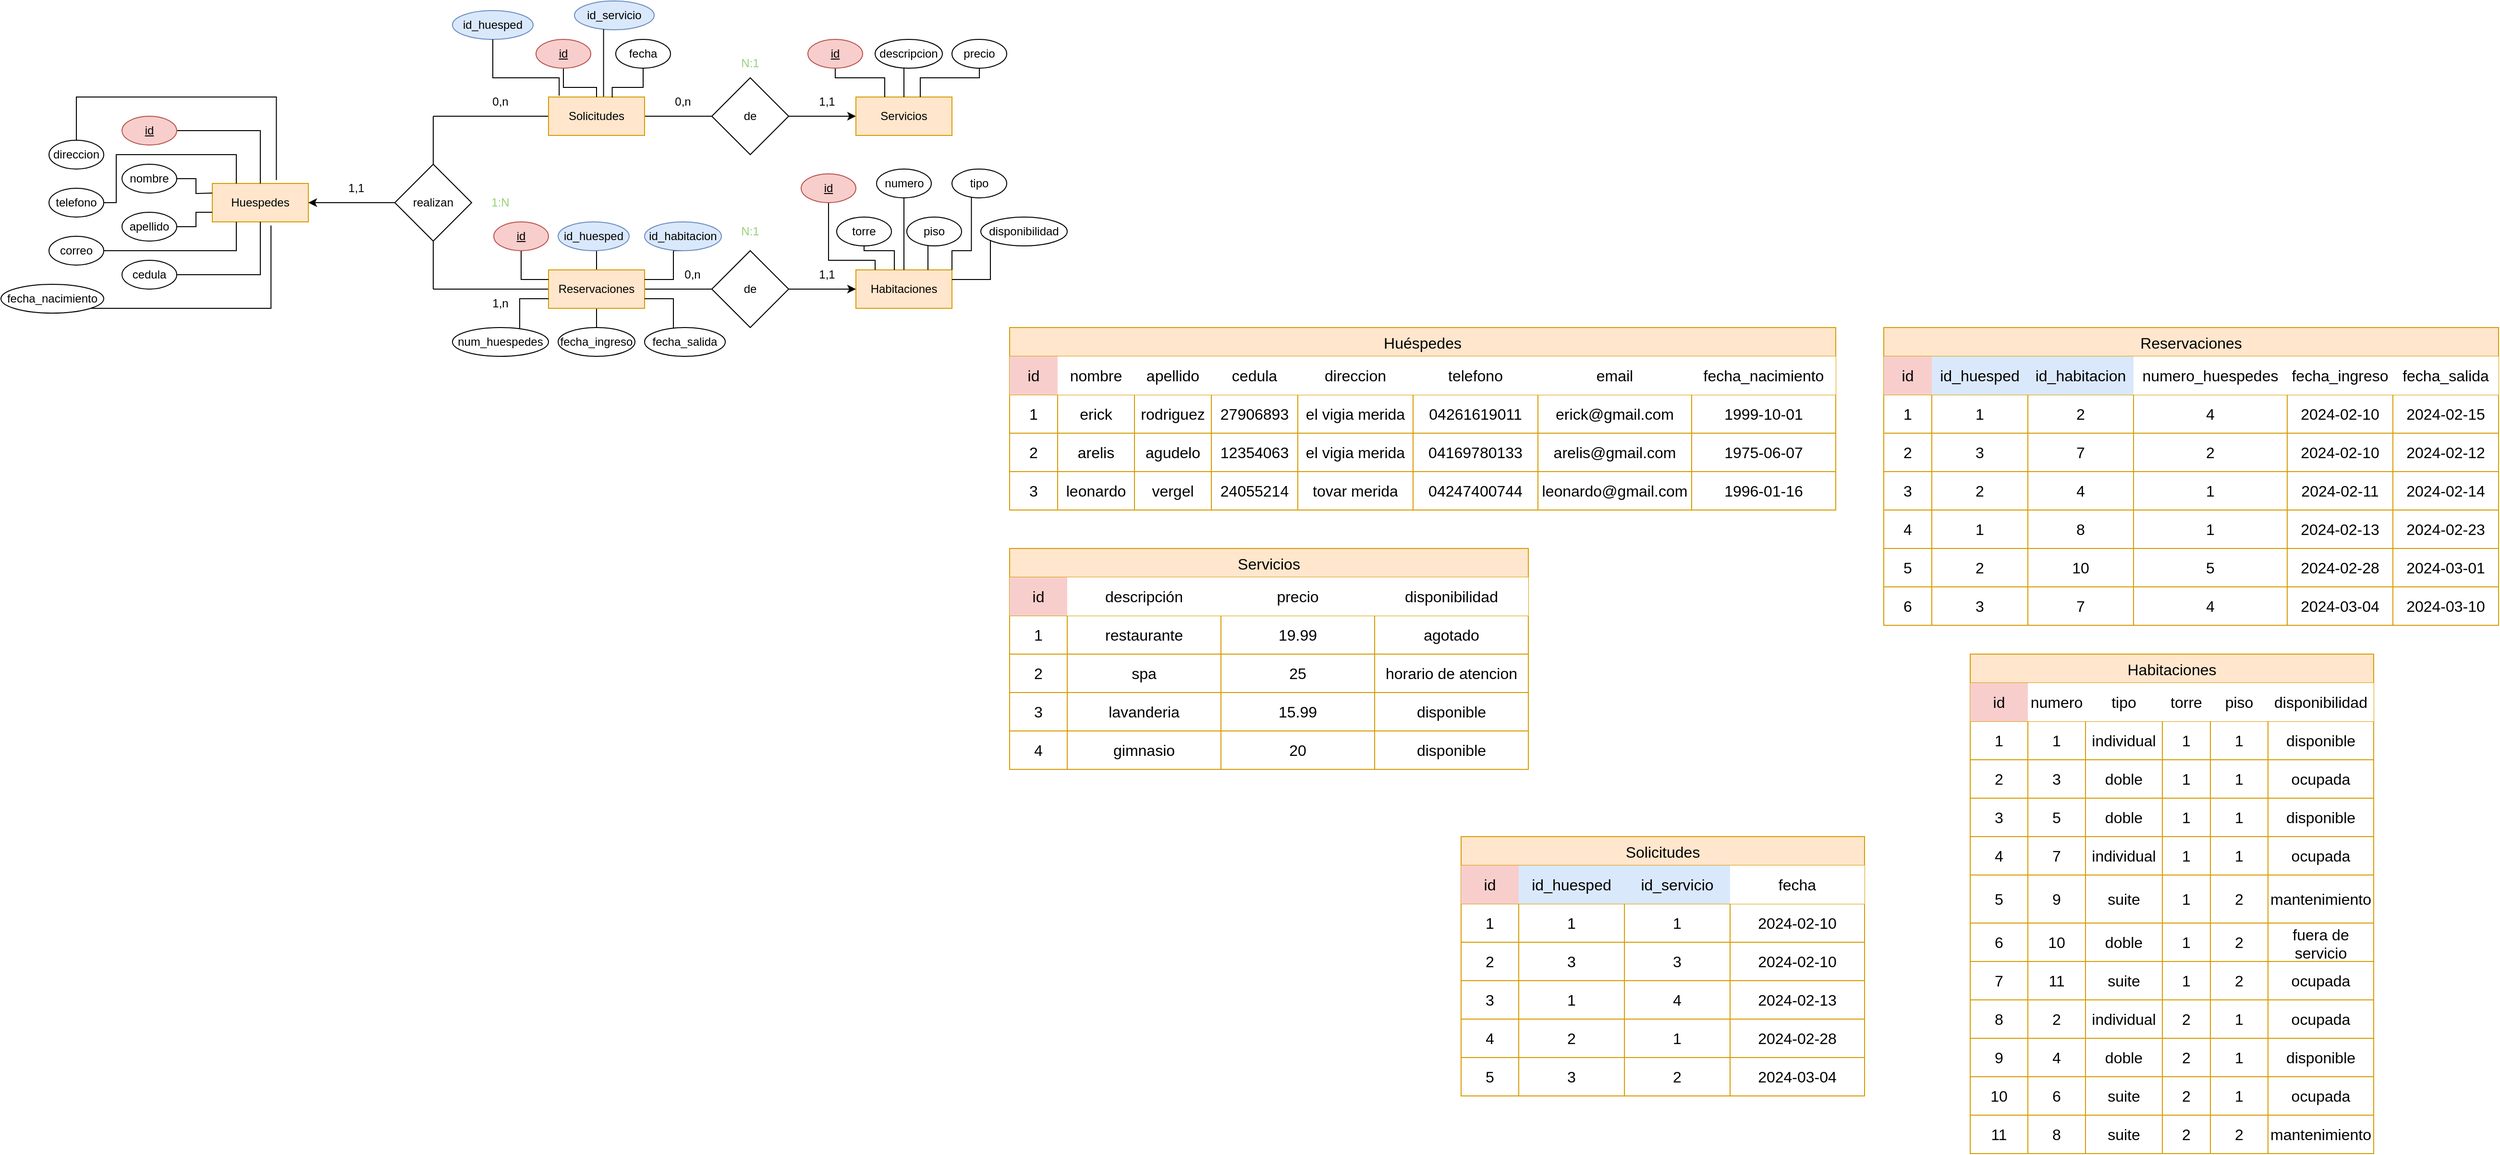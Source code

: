 <mxfile version="23.1.5" type="github">
  <diagram name="Página-1" id="9AUMjQT3tCxTY_urKVTj">
    <mxGraphModel dx="2792" dy="651" grid="1" gridSize="10" guides="1" tooltips="1" connect="1" arrows="1" fold="1" page="1" pageScale="1" pageWidth="827" pageHeight="1169" math="0" shadow="0">
      <root>
        <mxCell id="0" />
        <mxCell id="1" parent="0" />
        <mxCell id="js0NvnDeoMedCHYEqulD-1" value="Huespedes" style="whiteSpace=wrap;html=1;align=center;strokeColor=#d79b00;fillColor=#ffe6cc;" parent="1" vertex="1">
          <mxGeometry x="-790" y="190" width="100" height="40" as="geometry" />
        </mxCell>
        <mxCell id="Z1B22ycLqwhobINRMn4l-14" style="edgeStyle=orthogonalEdgeStyle;rounded=0;orthogonalLoop=1;jettySize=auto;html=1;entryX=0;entryY=0.5;entryDx=0;entryDy=0;endArrow=none;endFill=0;" parent="1" source="js0NvnDeoMedCHYEqulD-2" target="Z1B22ycLqwhobINRMn4l-3" edge="1">
          <mxGeometry relative="1" as="geometry">
            <Array as="points">
              <mxPoint x="-230" y="300" />
            </Array>
          </mxGeometry>
        </mxCell>
        <mxCell id="Z1B22ycLqwhobINRMn4l-23" style="edgeStyle=orthogonalEdgeStyle;rounded=0;orthogonalLoop=1;jettySize=auto;html=1;endArrow=none;endFill=0;" parent="1" source="js0NvnDeoMedCHYEqulD-2" edge="1">
          <mxGeometry relative="1" as="geometry">
            <mxPoint x="-560" y="300" as="targetPoint" />
          </mxGeometry>
        </mxCell>
        <mxCell id="hJ3tjU1LVitjbKxqjJns-17" value="" style="edgeStyle=orthogonalEdgeStyle;rounded=0;orthogonalLoop=1;jettySize=auto;html=1;endArrow=none;endFill=0;" parent="1" source="js0NvnDeoMedCHYEqulD-2" target="hJ3tjU1LVitjbKxqjJns-8" edge="1">
          <mxGeometry relative="1" as="geometry" />
        </mxCell>
        <mxCell id="hJ3tjU1LVitjbKxqjJns-20" value="" style="edgeStyle=orthogonalEdgeStyle;rounded=0;orthogonalLoop=1;jettySize=auto;html=1;endArrow=none;endFill=0;" parent="1" source="js0NvnDeoMedCHYEqulD-2" target="hJ3tjU1LVitjbKxqjJns-13" edge="1">
          <mxGeometry relative="1" as="geometry" />
        </mxCell>
        <mxCell id="js0NvnDeoMedCHYEqulD-2" value="Reservaciones" style="whiteSpace=wrap;html=1;align=center;strokeColor=#d79b00;fillColor=#ffe6cc;" parent="1" vertex="1">
          <mxGeometry x="-440" y="280" width="100" height="40" as="geometry" />
        </mxCell>
        <mxCell id="js0NvnDeoMedCHYEqulD-3" value="Habitaciones" style="whiteSpace=wrap;html=1;align=center;strokeColor=#d79b00;fillColor=#ffe6cc;" parent="1" vertex="1">
          <mxGeometry x="-120" y="280" width="100" height="40" as="geometry" />
        </mxCell>
        <mxCell id="Z1B22ycLqwhobINRMn4l-11" style="edgeStyle=orthogonalEdgeStyle;rounded=0;orthogonalLoop=1;jettySize=auto;html=1;entryX=0;entryY=0.5;entryDx=0;entryDy=0;endArrow=none;endFill=0;" parent="1" source="js0NvnDeoMedCHYEqulD-4" target="Z1B22ycLqwhobINRMn4l-4" edge="1">
          <mxGeometry relative="1" as="geometry" />
        </mxCell>
        <mxCell id="Z1B22ycLqwhobINRMn4l-20" style="edgeStyle=orthogonalEdgeStyle;rounded=0;orthogonalLoop=1;jettySize=auto;html=1;endArrow=none;endFill=0;" parent="1" source="js0NvnDeoMedCHYEqulD-4" edge="1">
          <mxGeometry relative="1" as="geometry">
            <mxPoint x="-560" y="120" as="targetPoint" />
            <Array as="points">
              <mxPoint x="-560" y="120" />
            </Array>
          </mxGeometry>
        </mxCell>
        <mxCell id="js0NvnDeoMedCHYEqulD-4" value="Solicitudes" style="whiteSpace=wrap;html=1;align=center;strokeColor=#d79b00;fillColor=#ffe6cc;" parent="1" vertex="1">
          <mxGeometry x="-440" y="100" width="100" height="40" as="geometry" />
        </mxCell>
        <mxCell id="Z1B22ycLqwhobINRMn4l-8" style="edgeStyle=orthogonalEdgeStyle;rounded=0;orthogonalLoop=1;jettySize=auto;html=1;entryX=1;entryY=0.5;entryDx=0;entryDy=0;endArrow=classic;endFill=1;" parent="1" source="Z1B22ycLqwhobINRMn4l-2" target="js0NvnDeoMedCHYEqulD-1" edge="1">
          <mxGeometry relative="1" as="geometry" />
        </mxCell>
        <mxCell id="Z1B22ycLqwhobINRMn4l-19" style="edgeStyle=orthogonalEdgeStyle;rounded=0;orthogonalLoop=1;jettySize=auto;html=1;endArrow=none;endFill=0;" parent="1" source="Z1B22ycLqwhobINRMn4l-2" edge="1">
          <mxGeometry relative="1" as="geometry">
            <mxPoint x="-560" y="120" as="targetPoint" />
          </mxGeometry>
        </mxCell>
        <mxCell id="Z1B22ycLqwhobINRMn4l-22" style="edgeStyle=orthogonalEdgeStyle;rounded=0;orthogonalLoop=1;jettySize=auto;html=1;endArrow=none;endFill=0;" parent="1" source="Z1B22ycLqwhobINRMn4l-2" edge="1">
          <mxGeometry relative="1" as="geometry">
            <mxPoint x="-560" y="300" as="targetPoint" />
          </mxGeometry>
        </mxCell>
        <mxCell id="Z1B22ycLqwhobINRMn4l-2" value="realizan" style="rhombus;whiteSpace=wrap;html=1;" parent="1" vertex="1">
          <mxGeometry x="-600" y="170" width="80" height="80" as="geometry" />
        </mxCell>
        <mxCell id="Z1B22ycLqwhobINRMn4l-12" style="edgeStyle=orthogonalEdgeStyle;rounded=0;orthogonalLoop=1;jettySize=auto;html=1;entryX=0;entryY=0.5;entryDx=0;entryDy=0;endArrow=classic;endFill=1;" parent="1" source="Z1B22ycLqwhobINRMn4l-4" target="Z1B22ycLqwhobINRMn4l-5" edge="1">
          <mxGeometry relative="1" as="geometry" />
        </mxCell>
        <mxCell id="Z1B22ycLqwhobINRMn4l-4" value="de" style="rhombus;whiteSpace=wrap;html=1;" parent="1" vertex="1">
          <mxGeometry x="-270" y="80" width="80" height="80" as="geometry" />
        </mxCell>
        <mxCell id="Z1B22ycLqwhobINRMn4l-5" value="Servicios" style="whiteSpace=wrap;html=1;align=center;strokeColor=#d79b00;fillColor=#ffe6cc;" parent="1" vertex="1">
          <mxGeometry x="-120" y="100" width="100" height="40" as="geometry" />
        </mxCell>
        <mxCell id="Z1B22ycLqwhobINRMn4l-21" value="" style="edgeStyle=orthogonalEdgeStyle;rounded=0;orthogonalLoop=1;jettySize=auto;html=1;endArrow=none;endFill=0;startArrow=classic;startFill=1;" parent="1" source="js0NvnDeoMedCHYEqulD-3" target="Z1B22ycLqwhobINRMn4l-3" edge="1">
          <mxGeometry relative="1" as="geometry">
            <mxPoint x="-70" y="240" as="sourcePoint" />
            <mxPoint x="-200" y="440" as="targetPoint" />
          </mxGeometry>
        </mxCell>
        <mxCell id="Z1B22ycLqwhobINRMn4l-3" value="de" style="rhombus;whiteSpace=wrap;html=1;" parent="1" vertex="1">
          <mxGeometry x="-270" y="260" width="80" height="80" as="geometry" />
        </mxCell>
        <mxCell id="Z1B22ycLqwhobINRMn4l-59" value="1:N" style="text;html=1;align=center;verticalAlign=middle;whiteSpace=wrap;rounded=0;fontColor=#97D077;" parent="1" vertex="1">
          <mxGeometry x="-520" y="195" width="60" height="30" as="geometry" />
        </mxCell>
        <mxCell id="Z1B22ycLqwhobINRMn4l-60" value="N:1" style="text;html=1;align=center;verticalAlign=middle;whiteSpace=wrap;rounded=0;fontColor=#97D077;" parent="1" vertex="1">
          <mxGeometry x="-260" y="50" width="60" height="30" as="geometry" />
        </mxCell>
        <mxCell id="Z1B22ycLqwhobINRMn4l-61" value="N:1" style="text;html=1;align=center;verticalAlign=middle;whiteSpace=wrap;rounded=0;fontColor=#97D077;" parent="1" vertex="1">
          <mxGeometry x="-260" y="225" width="60" height="30" as="geometry" />
        </mxCell>
        <mxCell id="Z1B22ycLqwhobINRMn4l-63" value="1,1" style="text;html=1;align=center;verticalAlign=middle;whiteSpace=wrap;rounded=0;" parent="1" vertex="1">
          <mxGeometry x="-670" y="180" width="60" height="30" as="geometry" />
        </mxCell>
        <mxCell id="Z1B22ycLqwhobINRMn4l-64" value="0,n" style="text;html=1;align=center;verticalAlign=middle;whiteSpace=wrap;rounded=0;" parent="1" vertex="1">
          <mxGeometry x="-520" y="90" width="60" height="30" as="geometry" />
        </mxCell>
        <mxCell id="Z1B22ycLqwhobINRMn4l-65" value="1,n" style="text;html=1;align=center;verticalAlign=middle;whiteSpace=wrap;rounded=0;" parent="1" vertex="1">
          <mxGeometry x="-520" y="300" width="60" height="30" as="geometry" />
        </mxCell>
        <mxCell id="Z1B22ycLqwhobINRMn4l-66" value="0,n" style="text;html=1;align=center;verticalAlign=middle;whiteSpace=wrap;rounded=0;" parent="1" vertex="1">
          <mxGeometry x="-320" y="270" width="60" height="30" as="geometry" />
        </mxCell>
        <mxCell id="Z1B22ycLqwhobINRMn4l-67" value="1,1" style="text;html=1;align=center;verticalAlign=middle;whiteSpace=wrap;rounded=0;" parent="1" vertex="1">
          <mxGeometry x="-180" y="270" width="60" height="30" as="geometry" />
        </mxCell>
        <mxCell id="Z1B22ycLqwhobINRMn4l-68" value="1,1" style="text;html=1;align=center;verticalAlign=middle;whiteSpace=wrap;rounded=0;" parent="1" vertex="1">
          <mxGeometry x="-180" y="90" width="60" height="30" as="geometry" />
        </mxCell>
        <mxCell id="Z1B22ycLqwhobINRMn4l-70" value="0,n" style="text;html=1;align=center;verticalAlign=middle;whiteSpace=wrap;rounded=0;" parent="1" vertex="1">
          <mxGeometry x="-330" y="90" width="60" height="30" as="geometry" />
        </mxCell>
        <mxCell id="Z1B22ycLqwhobINRMn4l-88" style="edgeStyle=orthogonalEdgeStyle;rounded=0;orthogonalLoop=1;jettySize=auto;html=1;entryX=0.5;entryY=0;entryDx=0;entryDy=0;endArrow=none;endFill=0;" parent="1" source="Z1B22ycLqwhobINRMn4l-73" target="js0NvnDeoMedCHYEqulD-1" edge="1">
          <mxGeometry relative="1" as="geometry" />
        </mxCell>
        <mxCell id="Z1B22ycLqwhobINRMn4l-73" value="id" style="ellipse;whiteSpace=wrap;html=1;fontStyle=4;fillColor=#f8cecc;strokeColor=#b85450;" parent="1" vertex="1">
          <mxGeometry x="-884" y="120" width="57" height="30" as="geometry" />
        </mxCell>
        <mxCell id="Z1B22ycLqwhobINRMn4l-86" style="edgeStyle=orthogonalEdgeStyle;rounded=0;orthogonalLoop=1;jettySize=auto;html=1;endArrow=none;endFill=0;" parent="1" source="Z1B22ycLqwhobINRMn4l-74" edge="1">
          <mxGeometry relative="1" as="geometry">
            <mxPoint x="-790" y="200" as="targetPoint" />
          </mxGeometry>
        </mxCell>
        <mxCell id="Z1B22ycLqwhobINRMn4l-74" value="nombre" style="ellipse;whiteSpace=wrap;html=1;" parent="1" vertex="1">
          <mxGeometry x="-884" y="170" width="57" height="30" as="geometry" />
        </mxCell>
        <mxCell id="Z1B22ycLqwhobINRMn4l-85" style="edgeStyle=orthogonalEdgeStyle;rounded=0;orthogonalLoop=1;jettySize=auto;html=1;exitX=1;exitY=0.5;exitDx=0;exitDy=0;endArrow=none;endFill=0;" parent="1" source="Z1B22ycLqwhobINRMn4l-75" edge="1">
          <mxGeometry relative="1" as="geometry">
            <Array as="points">
              <mxPoint x="-807" y="235" />
              <mxPoint x="-807" y="220" />
              <mxPoint x="-790" y="220" />
            </Array>
            <mxPoint x="-790" y="220" as="targetPoint" />
          </mxGeometry>
        </mxCell>
        <mxCell id="Z1B22ycLqwhobINRMn4l-75" value="apellido" style="ellipse;whiteSpace=wrap;html=1;" parent="1" vertex="1">
          <mxGeometry x="-884" y="220" width="57" height="30" as="geometry" />
        </mxCell>
        <mxCell id="Z1B22ycLqwhobINRMn4l-83" style="edgeStyle=orthogonalEdgeStyle;rounded=0;orthogonalLoop=1;jettySize=auto;html=1;entryX=0.5;entryY=1;entryDx=0;entryDy=0;endArrow=none;endFill=0;" parent="1" source="Z1B22ycLqwhobINRMn4l-76" target="js0NvnDeoMedCHYEqulD-1" edge="1">
          <mxGeometry relative="1" as="geometry" />
        </mxCell>
        <mxCell id="Z1B22ycLqwhobINRMn4l-76" value="cedula" style="ellipse;whiteSpace=wrap;html=1;" parent="1" vertex="1">
          <mxGeometry x="-884" y="270" width="57" height="30" as="geometry" />
        </mxCell>
        <mxCell id="Z1B22ycLqwhobINRMn4l-77" value="direccion" style="ellipse;whiteSpace=wrap;html=1;" parent="1" vertex="1">
          <mxGeometry x="-960" y="145" width="57" height="30" as="geometry" />
        </mxCell>
        <mxCell id="Z1B22ycLqwhobINRMn4l-90" style="edgeStyle=orthogonalEdgeStyle;rounded=0;orthogonalLoop=1;jettySize=auto;html=1;entryX=0.25;entryY=0;entryDx=0;entryDy=0;endArrow=none;endFill=0;" parent="1" source="Z1B22ycLqwhobINRMn4l-78" target="js0NvnDeoMedCHYEqulD-1" edge="1">
          <mxGeometry relative="1" as="geometry">
            <Array as="points">
              <mxPoint x="-890" y="210" />
              <mxPoint x="-890" y="160" />
              <mxPoint x="-765" y="160" />
            </Array>
          </mxGeometry>
        </mxCell>
        <mxCell id="Z1B22ycLqwhobINRMn4l-78" value="telefono" style="ellipse;whiteSpace=wrap;html=1;" parent="1" vertex="1">
          <mxGeometry x="-960" y="195" width="57" height="30" as="geometry" />
        </mxCell>
        <mxCell id="Z1B22ycLqwhobINRMn4l-91" style="edgeStyle=orthogonalEdgeStyle;rounded=0;orthogonalLoop=1;jettySize=auto;html=1;entryX=0.25;entryY=1;entryDx=0;entryDy=0;endArrow=none;endFill=0;" parent="1" source="Z1B22ycLqwhobINRMn4l-79" target="js0NvnDeoMedCHYEqulD-1" edge="1">
          <mxGeometry relative="1" as="geometry" />
        </mxCell>
        <mxCell id="Z1B22ycLqwhobINRMn4l-79" value="correo" style="ellipse;whiteSpace=wrap;html=1;" parent="1" vertex="1">
          <mxGeometry x="-960" y="245" width="57" height="30" as="geometry" />
        </mxCell>
        <mxCell id="Z1B22ycLqwhobINRMn4l-80" value="fecha_nacimiento" style="ellipse;whiteSpace=wrap;html=1;" parent="1" vertex="1">
          <mxGeometry x="-1010" y="295" width="107" height="30" as="geometry" />
        </mxCell>
        <mxCell id="Z1B22ycLqwhobINRMn4l-82" style="edgeStyle=orthogonalEdgeStyle;rounded=0;orthogonalLoop=1;jettySize=auto;html=1;entryX=0.611;entryY=1.095;entryDx=0;entryDy=0;entryPerimeter=0;endArrow=none;endFill=0;" parent="1" source="Z1B22ycLqwhobINRMn4l-80" target="js0NvnDeoMedCHYEqulD-1" edge="1">
          <mxGeometry relative="1" as="geometry">
            <Array as="points">
              <mxPoint x="-729" y="320" />
            </Array>
          </mxGeometry>
        </mxCell>
        <mxCell id="Z1B22ycLqwhobINRMn4l-89" style="edgeStyle=orthogonalEdgeStyle;rounded=0;orthogonalLoop=1;jettySize=auto;html=1;entryX=0.667;entryY=-0.086;entryDx=0;entryDy=0;entryPerimeter=0;endArrow=none;endFill=0;" parent="1" source="Z1B22ycLqwhobINRMn4l-77" target="js0NvnDeoMedCHYEqulD-1" edge="1">
          <mxGeometry relative="1" as="geometry">
            <Array as="points">
              <mxPoint x="-931" y="100" />
              <mxPoint x="-723" y="100" />
            </Array>
          </mxGeometry>
        </mxCell>
        <mxCell id="Z1B22ycLqwhobINRMn4l-98" style="edgeStyle=orthogonalEdgeStyle;rounded=0;orthogonalLoop=1;jettySize=auto;html=1;endArrow=none;endFill=0;" parent="1" source="Z1B22ycLqwhobINRMn4l-92" target="js0NvnDeoMedCHYEqulD-4" edge="1">
          <mxGeometry relative="1" as="geometry" />
        </mxCell>
        <mxCell id="Z1B22ycLqwhobINRMn4l-92" value="id" style="ellipse;whiteSpace=wrap;html=1;fillColor=#f8cecc;strokeColor=#b85450;fontStyle=4" parent="1" vertex="1">
          <mxGeometry x="-453" y="40" width="57" height="30" as="geometry" />
        </mxCell>
        <mxCell id="Z1B22ycLqwhobINRMn4l-93" value="fecha" style="ellipse;whiteSpace=wrap;html=1;" parent="1" vertex="1">
          <mxGeometry x="-370" y="40" width="57" height="30" as="geometry" />
        </mxCell>
        <mxCell id="Z1B22ycLqwhobINRMn4l-94" value="id_servicio" style="ellipse;whiteSpace=wrap;html=1;fillColor=#dae8fc;strokeColor=#6c8ebf;" parent="1" vertex="1">
          <mxGeometry x="-413" width="83" height="30" as="geometry" />
        </mxCell>
        <mxCell id="Z1B22ycLqwhobINRMn4l-95" value="id_huesped" style="ellipse;whiteSpace=wrap;html=1;fillColor=#dae8fc;strokeColor=#6c8ebf;" parent="1" vertex="1">
          <mxGeometry x="-540" y="10" width="84" height="30" as="geometry" />
        </mxCell>
        <mxCell id="Z1B22ycLqwhobINRMn4l-97" style="edgeStyle=orthogonalEdgeStyle;rounded=0;orthogonalLoop=1;jettySize=auto;html=1;entryX=0.663;entryY=0.014;entryDx=0;entryDy=0;entryPerimeter=0;endArrow=none;endFill=0;" parent="1" source="Z1B22ycLqwhobINRMn4l-93" target="js0NvnDeoMedCHYEqulD-4" edge="1">
          <mxGeometry relative="1" as="geometry" />
        </mxCell>
        <mxCell id="Z1B22ycLqwhobINRMn4l-99" style="edgeStyle=orthogonalEdgeStyle;rounded=0;orthogonalLoop=1;jettySize=auto;html=1;entryX=0.573;entryY=-0.01;entryDx=0;entryDy=0;entryPerimeter=0;endArrow=none;endFill=0;" parent="1" source="Z1B22ycLqwhobINRMn4l-94" target="js0NvnDeoMedCHYEqulD-4" edge="1">
          <mxGeometry relative="1" as="geometry">
            <Array as="points">
              <mxPoint x="-383" y="65" />
            </Array>
          </mxGeometry>
        </mxCell>
        <mxCell id="Z1B22ycLqwhobINRMn4l-100" style="edgeStyle=orthogonalEdgeStyle;rounded=0;orthogonalLoop=1;jettySize=auto;html=1;entryX=0.111;entryY=-0.033;entryDx=0;entryDy=0;entryPerimeter=0;endArrow=none;endFill=0;" parent="1" source="Z1B22ycLqwhobINRMn4l-95" target="js0NvnDeoMedCHYEqulD-4" edge="1">
          <mxGeometry relative="1" as="geometry">
            <Array as="points">
              <mxPoint x="-498" y="80" />
              <mxPoint x="-429" y="80" />
            </Array>
          </mxGeometry>
        </mxCell>
        <mxCell id="hJ3tjU1LVitjbKxqjJns-4" style="edgeStyle=orthogonalEdgeStyle;rounded=0;orthogonalLoop=1;jettySize=auto;html=1;entryX=0.3;entryY=0;entryDx=0;entryDy=0;entryPerimeter=0;endArrow=none;endFill=0;" parent="1" target="Z1B22ycLqwhobINRMn4l-5" edge="1">
          <mxGeometry relative="1" as="geometry">
            <mxPoint x="-141.5" y="60" as="sourcePoint" />
            <mxPoint x="-70.0" y="90" as="targetPoint" />
            <Array as="points">
              <mxPoint x="-142" y="80" />
              <mxPoint x="-90" y="80" />
            </Array>
          </mxGeometry>
        </mxCell>
        <mxCell id="hJ3tjU1LVitjbKxqjJns-1" value="id" style="ellipse;whiteSpace=wrap;html=1;fillColor=#f8cecc;strokeColor=#b85450;fontStyle=4" parent="1" vertex="1">
          <mxGeometry x="-170" y="40" width="57" height="30" as="geometry" />
        </mxCell>
        <mxCell id="hJ3tjU1LVitjbKxqjJns-5" style="edgeStyle=orthogonalEdgeStyle;rounded=0;orthogonalLoop=1;jettySize=auto;html=1;entryX=0.5;entryY=0;entryDx=0;entryDy=0;endArrow=none;endFill=0;" parent="1" source="hJ3tjU1LVitjbKxqjJns-2" target="Z1B22ycLqwhobINRMn4l-5" edge="1">
          <mxGeometry relative="1" as="geometry">
            <Array as="points">
              <mxPoint x="-70" y="80" />
              <mxPoint x="-70" y="80" />
            </Array>
          </mxGeometry>
        </mxCell>
        <mxCell id="hJ3tjU1LVitjbKxqjJns-2" value="descripcion" style="ellipse;whiteSpace=wrap;html=1;" parent="1" vertex="1">
          <mxGeometry x="-100" y="40" width="70" height="30" as="geometry" />
        </mxCell>
        <mxCell id="hJ3tjU1LVitjbKxqjJns-3" value="precio" style="ellipse;whiteSpace=wrap;html=1;" parent="1" vertex="1">
          <mxGeometry x="-20" y="40" width="57" height="30" as="geometry" />
        </mxCell>
        <mxCell id="hJ3tjU1LVitjbKxqjJns-6" style="edgeStyle=orthogonalEdgeStyle;rounded=0;orthogonalLoop=1;jettySize=auto;html=1;endArrow=none;endFill=0;" parent="1" source="hJ3tjU1LVitjbKxqjJns-3" edge="1">
          <mxGeometry relative="1" as="geometry">
            <mxPoint x="-53" y="100" as="targetPoint" />
            <Array as="points">
              <mxPoint x="8" y="80" />
              <mxPoint x="-53" y="80" />
            </Array>
          </mxGeometry>
        </mxCell>
        <mxCell id="hJ3tjU1LVitjbKxqjJns-14" style="edgeStyle=orthogonalEdgeStyle;rounded=0;orthogonalLoop=1;jettySize=auto;html=1;entryX=0;entryY=0.25;entryDx=0;entryDy=0;endArrow=none;endFill=0;" parent="1" source="hJ3tjU1LVitjbKxqjJns-7" target="js0NvnDeoMedCHYEqulD-2" edge="1">
          <mxGeometry relative="1" as="geometry" />
        </mxCell>
        <mxCell id="hJ3tjU1LVitjbKxqjJns-7" value="id" style="ellipse;whiteSpace=wrap;html=1;fillColor=#f8cecc;strokeColor=#b85450;fontStyle=4" parent="1" vertex="1">
          <mxGeometry x="-497" y="230" width="57" height="30" as="geometry" />
        </mxCell>
        <mxCell id="hJ3tjU1LVitjbKxqjJns-8" value="id_huesped" style="ellipse;whiteSpace=wrap;html=1;fillColor=#dae8fc;strokeColor=#6c8ebf;" parent="1" vertex="1">
          <mxGeometry x="-430" y="230" width="74" height="30" as="geometry" />
        </mxCell>
        <mxCell id="hJ3tjU1LVitjbKxqjJns-18" style="edgeStyle=orthogonalEdgeStyle;rounded=0;orthogonalLoop=1;jettySize=auto;html=1;exitX=0.5;exitY=1;exitDx=0;exitDy=0;entryX=1;entryY=0.25;entryDx=0;entryDy=0;endArrow=none;endFill=0;" parent="1" source="hJ3tjU1LVitjbKxqjJns-10" target="js0NvnDeoMedCHYEqulD-2" edge="1">
          <mxGeometry relative="1" as="geometry">
            <Array as="points">
              <mxPoint x="-310" y="260" />
              <mxPoint x="-310" y="290" />
            </Array>
          </mxGeometry>
        </mxCell>
        <mxCell id="hJ3tjU1LVitjbKxqjJns-10" value="id_habitacion" style="ellipse;whiteSpace=wrap;html=1;fillColor=#dae8fc;strokeColor=#6c8ebf;" parent="1" vertex="1">
          <mxGeometry x="-340" y="230" width="80" height="30" as="geometry" />
        </mxCell>
        <mxCell id="hJ3tjU1LVitjbKxqjJns-22" style="edgeStyle=orthogonalEdgeStyle;rounded=0;orthogonalLoop=1;jettySize=auto;html=1;entryX=1;entryY=0.75;entryDx=0;entryDy=0;endArrow=none;endFill=0;" parent="1" source="hJ3tjU1LVitjbKxqjJns-11" target="js0NvnDeoMedCHYEqulD-2" edge="1">
          <mxGeometry relative="1" as="geometry">
            <Array as="points">
              <mxPoint x="-310" y="310" />
            </Array>
          </mxGeometry>
        </mxCell>
        <mxCell id="hJ3tjU1LVitjbKxqjJns-11" value="fecha_salida" style="ellipse;whiteSpace=wrap;html=1;" parent="1" vertex="1">
          <mxGeometry x="-340" y="340" width="84" height="30" as="geometry" />
        </mxCell>
        <mxCell id="hJ3tjU1LVitjbKxqjJns-21" style="edgeStyle=orthogonalEdgeStyle;rounded=0;orthogonalLoop=1;jettySize=auto;html=1;entryX=0;entryY=0.75;entryDx=0;entryDy=0;endArrow=none;endFill=0;" parent="1" source="hJ3tjU1LVitjbKxqjJns-12" target="js0NvnDeoMedCHYEqulD-2" edge="1">
          <mxGeometry relative="1" as="geometry">
            <Array as="points">
              <mxPoint x="-470" y="310" />
            </Array>
          </mxGeometry>
        </mxCell>
        <mxCell id="hJ3tjU1LVitjbKxqjJns-12" value="num_huespedes" style="ellipse;whiteSpace=wrap;html=1;" parent="1" vertex="1">
          <mxGeometry x="-540" y="340" width="100" height="30" as="geometry" />
        </mxCell>
        <mxCell id="hJ3tjU1LVitjbKxqjJns-13" value="fecha_ingreso" style="ellipse;whiteSpace=wrap;html=1;" parent="1" vertex="1">
          <mxGeometry x="-430" y="340" width="80" height="30" as="geometry" />
        </mxCell>
        <mxCell id="hJ3tjU1LVitjbKxqjJns-30" style="edgeStyle=orthogonalEdgeStyle;rounded=0;orthogonalLoop=1;jettySize=auto;html=1;endArrow=none;endFill=0;" parent="1" source="hJ3tjU1LVitjbKxqjJns-23" edge="1">
          <mxGeometry relative="1" as="geometry">
            <mxPoint x="-80" y="280" as="targetPoint" />
            <Array as="points">
              <mxPoint x="-111" y="260" />
              <mxPoint x="-80" y="260" />
              <mxPoint x="-80" y="280" />
            </Array>
          </mxGeometry>
        </mxCell>
        <mxCell id="hJ3tjU1LVitjbKxqjJns-23" value="torre" style="ellipse;whiteSpace=wrap;html=1;" parent="1" vertex="1">
          <mxGeometry x="-140" y="225" width="57" height="30" as="geometry" />
        </mxCell>
        <mxCell id="hJ3tjU1LVitjbKxqjJns-31" style="edgeStyle=orthogonalEdgeStyle;rounded=0;orthogonalLoop=1;jettySize=auto;html=1;entryX=0.75;entryY=0;entryDx=0;entryDy=0;endArrow=none;endFill=0;" parent="1" source="hJ3tjU1LVitjbKxqjJns-24" target="js0NvnDeoMedCHYEqulD-3" edge="1">
          <mxGeometry relative="1" as="geometry">
            <Array as="points">
              <mxPoint x="-45" y="260" />
              <mxPoint x="-45" y="260" />
            </Array>
          </mxGeometry>
        </mxCell>
        <mxCell id="hJ3tjU1LVitjbKxqjJns-24" value="piso" style="ellipse;whiteSpace=wrap;html=1;" parent="1" vertex="1">
          <mxGeometry x="-67" y="225" width="57" height="30" as="geometry" />
        </mxCell>
        <mxCell id="hJ3tjU1LVitjbKxqjJns-32" style="edgeStyle=orthogonalEdgeStyle;rounded=0;orthogonalLoop=1;jettySize=auto;html=1;entryX=1;entryY=0.25;entryDx=0;entryDy=0;endArrow=none;endFill=0;" parent="1" source="hJ3tjU1LVitjbKxqjJns-25" target="js0NvnDeoMedCHYEqulD-3" edge="1">
          <mxGeometry relative="1" as="geometry">
            <Array as="points">
              <mxPoint x="20" y="290" />
            </Array>
          </mxGeometry>
        </mxCell>
        <mxCell id="hJ3tjU1LVitjbKxqjJns-25" value="disponibilidad" style="ellipse;whiteSpace=wrap;html=1;" parent="1" vertex="1">
          <mxGeometry x="10" y="225" width="90" height="30" as="geometry" />
        </mxCell>
        <mxCell id="hJ3tjU1LVitjbKxqjJns-29" style="edgeStyle=orthogonalEdgeStyle;rounded=0;orthogonalLoop=1;jettySize=auto;html=1;endArrow=none;endFill=0;" parent="1" source="hJ3tjU1LVitjbKxqjJns-26" target="js0NvnDeoMedCHYEqulD-3" edge="1">
          <mxGeometry relative="1" as="geometry">
            <Array as="points">
              <mxPoint x="-148" y="270" />
              <mxPoint x="-100" y="270" />
            </Array>
          </mxGeometry>
        </mxCell>
        <mxCell id="hJ3tjU1LVitjbKxqjJns-26" value="id" style="ellipse;whiteSpace=wrap;html=1;fillColor=#f8cecc;strokeColor=#b85450;fontStyle=4" parent="1" vertex="1">
          <mxGeometry x="-177" y="180" width="57" height="30" as="geometry" />
        </mxCell>
        <mxCell id="hJ3tjU1LVitjbKxqjJns-34" style="edgeStyle=orthogonalEdgeStyle;rounded=0;orthogonalLoop=1;jettySize=auto;html=1;endArrow=none;endFill=0;" parent="1" source="hJ3tjU1LVitjbKxqjJns-27" edge="1">
          <mxGeometry relative="1" as="geometry">
            <mxPoint x="-70.0" y="280.0" as="targetPoint" />
            <Array as="points">
              <mxPoint x="-70" y="230" />
              <mxPoint x="-70" y="230" />
            </Array>
          </mxGeometry>
        </mxCell>
        <mxCell id="hJ3tjU1LVitjbKxqjJns-27" value="numero" style="ellipse;whiteSpace=wrap;html=1;" parent="1" vertex="1">
          <mxGeometry x="-98.5" y="175" width="57" height="30" as="geometry" />
        </mxCell>
        <mxCell id="hJ3tjU1LVitjbKxqjJns-33" style="edgeStyle=orthogonalEdgeStyle;rounded=0;orthogonalLoop=1;jettySize=auto;html=1;entryX=1;entryY=0;entryDx=0;entryDy=0;exitX=0.355;exitY=0.942;exitDx=0;exitDy=0;exitPerimeter=0;endArrow=none;endFill=0;" parent="1" source="hJ3tjU1LVitjbKxqjJns-28" target="js0NvnDeoMedCHYEqulD-3" edge="1">
          <mxGeometry relative="1" as="geometry">
            <mxPoint y="210" as="sourcePoint" />
            <Array as="points">
              <mxPoint y="260" />
              <mxPoint x="-20" y="260" />
            </Array>
          </mxGeometry>
        </mxCell>
        <mxCell id="hJ3tjU1LVitjbKxqjJns-28" value="tipo" style="ellipse;whiteSpace=wrap;html=1;" parent="1" vertex="1">
          <mxGeometry x="-20" y="175" width="57" height="30" as="geometry" />
        </mxCell>
        <mxCell id="xkx6wJFfmptPbRQyrubF-1" value="" style="group" vertex="1" connectable="0" parent="1">
          <mxGeometry x="40" y="340" width="1550" height="860" as="geometry" />
        </mxCell>
        <mxCell id="js0NvnDeoMedCHYEqulD-5" value="Huéspedes" style="shape=table;startSize=30;container=1;collapsible=0;childLayout=tableLayout;strokeColor=#d79b00;fontSize=16;fillColor=#ffe6cc;" parent="xkx6wJFfmptPbRQyrubF-1" vertex="1">
          <mxGeometry width="860.0" height="190" as="geometry" />
        </mxCell>
        <mxCell id="js0NvnDeoMedCHYEqulD-6" value="" style="shape=tableRow;horizontal=0;startSize=0;swimlaneHead=0;swimlaneBody=0;strokeColor=inherit;top=0;left=0;bottom=0;right=0;collapsible=0;dropTarget=0;fillColor=none;points=[[0,0.5],[1,0.5]];portConstraint=eastwest;fontSize=16;" parent="js0NvnDeoMedCHYEqulD-5" vertex="1">
          <mxGeometry y="30" width="860.0" height="40" as="geometry" />
        </mxCell>
        <mxCell id="js0NvnDeoMedCHYEqulD-34" value="id" style="shape=partialRectangle;html=1;whiteSpace=wrap;connectable=0;strokeColor=#b85450;overflow=hidden;fillColor=#f8cecc;top=0;left=0;bottom=0;right=0;pointerEvents=1;fontSize=16;" parent="js0NvnDeoMedCHYEqulD-6" vertex="1">
          <mxGeometry width="50" height="40" as="geometry">
            <mxRectangle width="50" height="40" as="alternateBounds" />
          </mxGeometry>
        </mxCell>
        <mxCell id="js0NvnDeoMedCHYEqulD-7" value="nombre" style="shape=partialRectangle;html=1;whiteSpace=wrap;connectable=0;overflow=hidden;top=0;left=0;bottom=0;right=0;pointerEvents=1;fontSize=16;" parent="js0NvnDeoMedCHYEqulD-6" vertex="1">
          <mxGeometry x="50" width="80" height="40" as="geometry">
            <mxRectangle width="80" height="40" as="alternateBounds" />
          </mxGeometry>
        </mxCell>
        <mxCell id="js0NvnDeoMedCHYEqulD-28" value="apellido" style="shape=partialRectangle;html=1;whiteSpace=wrap;connectable=0;overflow=hidden;top=0;left=0;bottom=0;right=0;pointerEvents=1;fontSize=16;" parent="js0NvnDeoMedCHYEqulD-6" vertex="1">
          <mxGeometry x="130" width="80" height="40" as="geometry">
            <mxRectangle width="80" height="40" as="alternateBounds" />
          </mxGeometry>
        </mxCell>
        <mxCell id="js0NvnDeoMedCHYEqulD-31" value="cedula" style="shape=partialRectangle;html=1;whiteSpace=wrap;connectable=0;overflow=hidden;top=0;left=0;bottom=0;right=0;pointerEvents=1;fontSize=16;" parent="js0NvnDeoMedCHYEqulD-6" vertex="1">
          <mxGeometry x="210" width="90" height="40" as="geometry">
            <mxRectangle width="90" height="40" as="alternateBounds" />
          </mxGeometry>
        </mxCell>
        <mxCell id="js0NvnDeoMedCHYEqulD-8" value="direccion" style="shape=partialRectangle;html=1;whiteSpace=wrap;connectable=0;overflow=hidden;top=0;left=0;bottom=0;right=0;pointerEvents=1;fontSize=16;" parent="js0NvnDeoMedCHYEqulD-6" vertex="1">
          <mxGeometry x="300" width="120" height="40" as="geometry">
            <mxRectangle width="120" height="40" as="alternateBounds" />
          </mxGeometry>
        </mxCell>
        <mxCell id="js0NvnDeoMedCHYEqulD-9" value="telefono" style="shape=partialRectangle;html=1;whiteSpace=wrap;connectable=0;overflow=hidden;top=0;left=0;bottom=0;right=0;pointerEvents=1;fontSize=16;" parent="js0NvnDeoMedCHYEqulD-6" vertex="1">
          <mxGeometry x="420" width="130" height="40" as="geometry">
            <mxRectangle width="130" height="40" as="alternateBounds" />
          </mxGeometry>
        </mxCell>
        <mxCell id="js0NvnDeoMedCHYEqulD-25" value="email" style="shape=partialRectangle;html=1;whiteSpace=wrap;connectable=0;overflow=hidden;top=0;left=0;bottom=0;right=0;pointerEvents=1;fontSize=16;" parent="js0NvnDeoMedCHYEqulD-6" vertex="1">
          <mxGeometry x="550" width="160" height="40" as="geometry">
            <mxRectangle width="160" height="40" as="alternateBounds" />
          </mxGeometry>
        </mxCell>
        <mxCell id="js0NvnDeoMedCHYEqulD-22" value="fecha_nacimiento" style="shape=partialRectangle;html=1;whiteSpace=wrap;connectable=0;overflow=hidden;top=0;left=0;bottom=0;right=0;pointerEvents=1;fontSize=16;" parent="js0NvnDeoMedCHYEqulD-6" vertex="1">
          <mxGeometry x="710" width="150" height="40" as="geometry">
            <mxRectangle width="150" height="40" as="alternateBounds" />
          </mxGeometry>
        </mxCell>
        <mxCell id="js0NvnDeoMedCHYEqulD-10" value="" style="shape=tableRow;horizontal=0;startSize=0;swimlaneHead=0;swimlaneBody=0;strokeColor=inherit;top=0;left=0;bottom=0;right=0;collapsible=0;dropTarget=0;fillColor=none;points=[[0,0.5],[1,0.5]];portConstraint=eastwest;fontSize=16;" parent="js0NvnDeoMedCHYEqulD-5" vertex="1">
          <mxGeometry y="70" width="860.0" height="40" as="geometry" />
        </mxCell>
        <mxCell id="js0NvnDeoMedCHYEqulD-35" value="1" style="shape=partialRectangle;html=1;whiteSpace=wrap;connectable=0;strokeColor=inherit;overflow=hidden;fillColor=none;top=0;left=0;bottom=0;right=0;pointerEvents=1;fontSize=16;" parent="js0NvnDeoMedCHYEqulD-10" vertex="1">
          <mxGeometry width="50" height="40" as="geometry">
            <mxRectangle width="50" height="40" as="alternateBounds" />
          </mxGeometry>
        </mxCell>
        <mxCell id="js0NvnDeoMedCHYEqulD-11" value="erick" style="shape=partialRectangle;html=1;whiteSpace=wrap;connectable=0;strokeColor=inherit;overflow=hidden;fillColor=none;top=0;left=0;bottom=0;right=0;pointerEvents=1;fontSize=16;" parent="js0NvnDeoMedCHYEqulD-10" vertex="1">
          <mxGeometry x="50" width="80" height="40" as="geometry">
            <mxRectangle width="80" height="40" as="alternateBounds" />
          </mxGeometry>
        </mxCell>
        <mxCell id="js0NvnDeoMedCHYEqulD-29" value="rodriguez" style="shape=partialRectangle;html=1;whiteSpace=wrap;connectable=0;strokeColor=inherit;overflow=hidden;fillColor=none;top=0;left=0;bottom=0;right=0;pointerEvents=1;fontSize=16;" parent="js0NvnDeoMedCHYEqulD-10" vertex="1">
          <mxGeometry x="130" width="80" height="40" as="geometry">
            <mxRectangle width="80" height="40" as="alternateBounds" />
          </mxGeometry>
        </mxCell>
        <mxCell id="js0NvnDeoMedCHYEqulD-32" value="27906893" style="shape=partialRectangle;html=1;whiteSpace=wrap;connectable=0;strokeColor=inherit;overflow=hidden;fillColor=none;top=0;left=0;bottom=0;right=0;pointerEvents=1;fontSize=16;" parent="js0NvnDeoMedCHYEqulD-10" vertex="1">
          <mxGeometry x="210" width="90" height="40" as="geometry">
            <mxRectangle width="90" height="40" as="alternateBounds" />
          </mxGeometry>
        </mxCell>
        <mxCell id="js0NvnDeoMedCHYEqulD-12" value="el vigia merida" style="shape=partialRectangle;html=1;whiteSpace=wrap;connectable=0;strokeColor=inherit;overflow=hidden;fillColor=none;top=0;left=0;bottom=0;right=0;pointerEvents=1;fontSize=16;" parent="js0NvnDeoMedCHYEqulD-10" vertex="1">
          <mxGeometry x="300" width="120" height="40" as="geometry">
            <mxRectangle width="120" height="40" as="alternateBounds" />
          </mxGeometry>
        </mxCell>
        <mxCell id="js0NvnDeoMedCHYEqulD-13" value="04261619011" style="shape=partialRectangle;html=1;whiteSpace=wrap;connectable=0;strokeColor=inherit;overflow=hidden;fillColor=none;top=0;left=0;bottom=0;right=0;pointerEvents=1;fontSize=16;" parent="js0NvnDeoMedCHYEqulD-10" vertex="1">
          <mxGeometry x="420" width="130" height="40" as="geometry">
            <mxRectangle width="130" height="40" as="alternateBounds" />
          </mxGeometry>
        </mxCell>
        <mxCell id="js0NvnDeoMedCHYEqulD-26" value="erick@gmail.com" style="shape=partialRectangle;html=1;whiteSpace=wrap;connectable=0;strokeColor=inherit;overflow=hidden;fillColor=none;top=0;left=0;bottom=0;right=0;pointerEvents=1;fontSize=16;" parent="js0NvnDeoMedCHYEqulD-10" vertex="1">
          <mxGeometry x="550" width="160" height="40" as="geometry">
            <mxRectangle width="160" height="40" as="alternateBounds" />
          </mxGeometry>
        </mxCell>
        <mxCell id="js0NvnDeoMedCHYEqulD-23" value="1999-10-01" style="shape=partialRectangle;html=1;whiteSpace=wrap;connectable=0;strokeColor=inherit;overflow=hidden;fillColor=none;top=0;left=0;bottom=0;right=0;pointerEvents=1;fontSize=16;" parent="js0NvnDeoMedCHYEqulD-10" vertex="1">
          <mxGeometry x="710" width="150" height="40" as="geometry">
            <mxRectangle width="150" height="40" as="alternateBounds" />
          </mxGeometry>
        </mxCell>
        <mxCell id="js0NvnDeoMedCHYEqulD-14" value="" style="shape=tableRow;horizontal=0;startSize=0;swimlaneHead=0;swimlaneBody=0;strokeColor=inherit;top=0;left=0;bottom=0;right=0;collapsible=0;dropTarget=0;fillColor=none;points=[[0,0.5],[1,0.5]];portConstraint=eastwest;fontSize=16;" parent="js0NvnDeoMedCHYEqulD-5" vertex="1">
          <mxGeometry y="110" width="860.0" height="40" as="geometry" />
        </mxCell>
        <mxCell id="js0NvnDeoMedCHYEqulD-36" value="2" style="shape=partialRectangle;html=1;whiteSpace=wrap;connectable=0;strokeColor=inherit;overflow=hidden;fillColor=none;top=0;left=0;bottom=0;right=0;pointerEvents=1;fontSize=16;" parent="js0NvnDeoMedCHYEqulD-14" vertex="1">
          <mxGeometry width="50" height="40" as="geometry">
            <mxRectangle width="50" height="40" as="alternateBounds" />
          </mxGeometry>
        </mxCell>
        <mxCell id="js0NvnDeoMedCHYEqulD-15" value="arelis" style="shape=partialRectangle;html=1;whiteSpace=wrap;connectable=0;strokeColor=inherit;overflow=hidden;fillColor=none;top=0;left=0;bottom=0;right=0;pointerEvents=1;fontSize=16;" parent="js0NvnDeoMedCHYEqulD-14" vertex="1">
          <mxGeometry x="50" width="80" height="40" as="geometry">
            <mxRectangle width="80" height="40" as="alternateBounds" />
          </mxGeometry>
        </mxCell>
        <mxCell id="js0NvnDeoMedCHYEqulD-30" value="agudelo" style="shape=partialRectangle;html=1;whiteSpace=wrap;connectable=0;strokeColor=inherit;overflow=hidden;fillColor=none;top=0;left=0;bottom=0;right=0;pointerEvents=1;fontSize=16;" parent="js0NvnDeoMedCHYEqulD-14" vertex="1">
          <mxGeometry x="130" width="80" height="40" as="geometry">
            <mxRectangle width="80" height="40" as="alternateBounds" />
          </mxGeometry>
        </mxCell>
        <mxCell id="js0NvnDeoMedCHYEqulD-33" value="12354063" style="shape=partialRectangle;html=1;whiteSpace=wrap;connectable=0;strokeColor=inherit;overflow=hidden;fillColor=none;top=0;left=0;bottom=0;right=0;pointerEvents=1;fontSize=16;" parent="js0NvnDeoMedCHYEqulD-14" vertex="1">
          <mxGeometry x="210" width="90" height="40" as="geometry">
            <mxRectangle width="90" height="40" as="alternateBounds" />
          </mxGeometry>
        </mxCell>
        <mxCell id="js0NvnDeoMedCHYEqulD-16" value="el vigia merida" style="shape=partialRectangle;html=1;whiteSpace=wrap;connectable=0;strokeColor=inherit;overflow=hidden;fillColor=none;top=0;left=0;bottom=0;right=0;pointerEvents=1;fontSize=16;" parent="js0NvnDeoMedCHYEqulD-14" vertex="1">
          <mxGeometry x="300" width="120" height="40" as="geometry">
            <mxRectangle width="120" height="40" as="alternateBounds" />
          </mxGeometry>
        </mxCell>
        <mxCell id="js0NvnDeoMedCHYEqulD-17" value="04169780133" style="shape=partialRectangle;html=1;whiteSpace=wrap;connectable=0;strokeColor=inherit;overflow=hidden;fillColor=none;top=0;left=0;bottom=0;right=0;pointerEvents=1;fontSize=16;" parent="js0NvnDeoMedCHYEqulD-14" vertex="1">
          <mxGeometry x="420" width="130" height="40" as="geometry">
            <mxRectangle width="130" height="40" as="alternateBounds" />
          </mxGeometry>
        </mxCell>
        <mxCell id="js0NvnDeoMedCHYEqulD-27" value="arelis@gmail.com" style="shape=partialRectangle;html=1;whiteSpace=wrap;connectable=0;strokeColor=inherit;overflow=hidden;fillColor=none;top=0;left=0;bottom=0;right=0;pointerEvents=1;fontSize=16;" parent="js0NvnDeoMedCHYEqulD-14" vertex="1">
          <mxGeometry x="550" width="160" height="40" as="geometry">
            <mxRectangle width="160" height="40" as="alternateBounds" />
          </mxGeometry>
        </mxCell>
        <mxCell id="js0NvnDeoMedCHYEqulD-24" value="1975-06-07" style="shape=partialRectangle;html=1;whiteSpace=wrap;connectable=0;strokeColor=inherit;overflow=hidden;fillColor=none;top=0;left=0;bottom=0;right=0;pointerEvents=1;fontSize=16;" parent="js0NvnDeoMedCHYEqulD-14" vertex="1">
          <mxGeometry x="710" width="150" height="40" as="geometry">
            <mxRectangle width="150" height="40" as="alternateBounds" />
          </mxGeometry>
        </mxCell>
        <mxCell id="js0NvnDeoMedCHYEqulD-37" value="" style="shape=tableRow;horizontal=0;startSize=0;swimlaneHead=0;swimlaneBody=0;strokeColor=inherit;top=0;left=0;bottom=0;right=0;collapsible=0;dropTarget=0;fillColor=none;points=[[0,0.5],[1,0.5]];portConstraint=eastwest;fontSize=16;" parent="js0NvnDeoMedCHYEqulD-5" vertex="1">
          <mxGeometry y="150" width="860.0" height="40" as="geometry" />
        </mxCell>
        <mxCell id="js0NvnDeoMedCHYEqulD-38" value="3" style="shape=partialRectangle;html=1;whiteSpace=wrap;connectable=0;strokeColor=inherit;overflow=hidden;fillColor=none;top=0;left=0;bottom=0;right=0;pointerEvents=1;fontSize=16;" parent="js0NvnDeoMedCHYEqulD-37" vertex="1">
          <mxGeometry width="50" height="40" as="geometry">
            <mxRectangle width="50" height="40" as="alternateBounds" />
          </mxGeometry>
        </mxCell>
        <mxCell id="js0NvnDeoMedCHYEqulD-39" value="leonardo" style="shape=partialRectangle;html=1;whiteSpace=wrap;connectable=0;strokeColor=inherit;overflow=hidden;fillColor=none;top=0;left=0;bottom=0;right=0;pointerEvents=1;fontSize=16;" parent="js0NvnDeoMedCHYEqulD-37" vertex="1">
          <mxGeometry x="50" width="80" height="40" as="geometry">
            <mxRectangle width="80" height="40" as="alternateBounds" />
          </mxGeometry>
        </mxCell>
        <mxCell id="js0NvnDeoMedCHYEqulD-40" value="vergel" style="shape=partialRectangle;html=1;whiteSpace=wrap;connectable=0;strokeColor=inherit;overflow=hidden;fillColor=none;top=0;left=0;bottom=0;right=0;pointerEvents=1;fontSize=16;" parent="js0NvnDeoMedCHYEqulD-37" vertex="1">
          <mxGeometry x="130" width="80" height="40" as="geometry">
            <mxRectangle width="80" height="40" as="alternateBounds" />
          </mxGeometry>
        </mxCell>
        <mxCell id="js0NvnDeoMedCHYEqulD-41" value="24055214" style="shape=partialRectangle;html=1;whiteSpace=wrap;connectable=0;strokeColor=inherit;overflow=hidden;fillColor=none;top=0;left=0;bottom=0;right=0;pointerEvents=1;fontSize=16;" parent="js0NvnDeoMedCHYEqulD-37" vertex="1">
          <mxGeometry x="210" width="90" height="40" as="geometry">
            <mxRectangle width="90" height="40" as="alternateBounds" />
          </mxGeometry>
        </mxCell>
        <mxCell id="js0NvnDeoMedCHYEqulD-42" value="tovar merida" style="shape=partialRectangle;html=1;whiteSpace=wrap;connectable=0;strokeColor=inherit;overflow=hidden;fillColor=none;top=0;left=0;bottom=0;right=0;pointerEvents=1;fontSize=16;" parent="js0NvnDeoMedCHYEqulD-37" vertex="1">
          <mxGeometry x="300" width="120" height="40" as="geometry">
            <mxRectangle width="120" height="40" as="alternateBounds" />
          </mxGeometry>
        </mxCell>
        <mxCell id="js0NvnDeoMedCHYEqulD-43" value="04247400744" style="shape=partialRectangle;html=1;whiteSpace=wrap;connectable=0;strokeColor=inherit;overflow=hidden;fillColor=none;top=0;left=0;bottom=0;right=0;pointerEvents=1;fontSize=16;" parent="js0NvnDeoMedCHYEqulD-37" vertex="1">
          <mxGeometry x="420" width="130" height="40" as="geometry">
            <mxRectangle width="130" height="40" as="alternateBounds" />
          </mxGeometry>
        </mxCell>
        <mxCell id="js0NvnDeoMedCHYEqulD-44" value="leonardo@gmail.com" style="shape=partialRectangle;html=1;whiteSpace=wrap;connectable=0;strokeColor=inherit;overflow=hidden;fillColor=none;top=0;left=0;bottom=0;right=0;pointerEvents=1;fontSize=16;" parent="js0NvnDeoMedCHYEqulD-37" vertex="1">
          <mxGeometry x="550" width="160" height="40" as="geometry">
            <mxRectangle width="160" height="40" as="alternateBounds" />
          </mxGeometry>
        </mxCell>
        <mxCell id="js0NvnDeoMedCHYEqulD-45" value="1996-01-16" style="shape=partialRectangle;html=1;whiteSpace=wrap;connectable=0;strokeColor=inherit;overflow=hidden;fillColor=none;top=0;left=0;bottom=0;right=0;pointerEvents=1;fontSize=16;" parent="js0NvnDeoMedCHYEqulD-37" vertex="1">
          <mxGeometry x="710" width="150" height="40" as="geometry">
            <mxRectangle width="150" height="40" as="alternateBounds" />
          </mxGeometry>
        </mxCell>
        <mxCell id="js0NvnDeoMedCHYEqulD-46" value="Habitaciones" style="shape=table;startSize=30;container=1;collapsible=0;childLayout=tableLayout;strokeColor=#d79b00;fontSize=16;fillColor=#ffe6cc;" parent="xkx6wJFfmptPbRQyrubF-1" vertex="1">
          <mxGeometry x="1000" y="340" width="420" height="520" as="geometry" />
        </mxCell>
        <mxCell id="js0NvnDeoMedCHYEqulD-47" value="" style="shape=tableRow;horizontal=0;startSize=0;swimlaneHead=0;swimlaneBody=0;strokeColor=inherit;top=0;left=0;bottom=0;right=0;collapsible=0;dropTarget=0;fillColor=none;points=[[0,0.5],[1,0.5]];portConstraint=eastwest;fontSize=16;" parent="js0NvnDeoMedCHYEqulD-46" vertex="1">
          <mxGeometry y="30" width="420" height="40" as="geometry" />
        </mxCell>
        <mxCell id="js0NvnDeoMedCHYEqulD-48" value="id" style="shape=partialRectangle;html=1;whiteSpace=wrap;connectable=0;strokeColor=#b85450;overflow=hidden;fillColor=#f8cecc;top=0;left=0;bottom=0;right=0;pointerEvents=1;fontSize=16;" parent="js0NvnDeoMedCHYEqulD-47" vertex="1">
          <mxGeometry width="60" height="40" as="geometry">
            <mxRectangle width="60" height="40" as="alternateBounds" />
          </mxGeometry>
        </mxCell>
        <mxCell id="js0NvnDeoMedCHYEqulD-49" value="numero" style="shape=partialRectangle;html=1;whiteSpace=wrap;connectable=0;overflow=hidden;top=0;left=0;bottom=0;right=0;pointerEvents=1;fontSize=16;" parent="js0NvnDeoMedCHYEqulD-47" vertex="1">
          <mxGeometry x="60" width="60" height="40" as="geometry">
            <mxRectangle width="60" height="40" as="alternateBounds" />
          </mxGeometry>
        </mxCell>
        <mxCell id="js0NvnDeoMedCHYEqulD-50" value="tipo" style="shape=partialRectangle;html=1;whiteSpace=wrap;connectable=0;overflow=hidden;top=0;left=0;bottom=0;right=0;pointerEvents=1;fontSize=16;" parent="js0NvnDeoMedCHYEqulD-47" vertex="1">
          <mxGeometry x="120" width="80" height="40" as="geometry">
            <mxRectangle width="80" height="40" as="alternateBounds" />
          </mxGeometry>
        </mxCell>
        <mxCell id="js0NvnDeoMedCHYEqulD-62" value="torre" style="shape=partialRectangle;html=1;whiteSpace=wrap;connectable=0;overflow=hidden;top=0;left=0;bottom=0;right=0;pointerEvents=1;fontSize=16;" parent="js0NvnDeoMedCHYEqulD-47" vertex="1">
          <mxGeometry x="200" width="50" height="40" as="geometry">
            <mxRectangle width="50" height="40" as="alternateBounds" />
          </mxGeometry>
        </mxCell>
        <mxCell id="js0NvnDeoMedCHYEqulD-84" value="piso" style="shape=partialRectangle;html=1;whiteSpace=wrap;connectable=0;overflow=hidden;top=0;left=0;bottom=0;right=0;pointerEvents=1;fontSize=16;" parent="js0NvnDeoMedCHYEqulD-47" vertex="1">
          <mxGeometry x="250" width="60" height="40" as="geometry">
            <mxRectangle width="60" height="40" as="alternateBounds" />
          </mxGeometry>
        </mxCell>
        <mxCell id="js0NvnDeoMedCHYEqulD-59" value="disponibilidad" style="shape=partialRectangle;html=1;whiteSpace=wrap;connectable=0;overflow=hidden;top=0;left=0;bottom=0;right=0;pointerEvents=1;fontSize=16;" parent="js0NvnDeoMedCHYEqulD-47" vertex="1">
          <mxGeometry x="310" width="110" height="40" as="geometry">
            <mxRectangle width="110" height="40" as="alternateBounds" />
          </mxGeometry>
        </mxCell>
        <mxCell id="js0NvnDeoMedCHYEqulD-51" value="" style="shape=tableRow;horizontal=0;startSize=0;swimlaneHead=0;swimlaneBody=0;strokeColor=inherit;top=0;left=0;bottom=0;right=0;collapsible=0;dropTarget=0;fillColor=none;points=[[0,0.5],[1,0.5]];portConstraint=eastwest;fontSize=16;" parent="js0NvnDeoMedCHYEqulD-46" vertex="1">
          <mxGeometry y="70" width="420" height="40" as="geometry" />
        </mxCell>
        <mxCell id="js0NvnDeoMedCHYEqulD-52" value="1" style="shape=partialRectangle;html=1;whiteSpace=wrap;connectable=0;strokeColor=inherit;overflow=hidden;fillColor=none;top=0;left=0;bottom=0;right=0;pointerEvents=1;fontSize=16;" parent="js0NvnDeoMedCHYEqulD-51" vertex="1">
          <mxGeometry width="60" height="40" as="geometry">
            <mxRectangle width="60" height="40" as="alternateBounds" />
          </mxGeometry>
        </mxCell>
        <mxCell id="js0NvnDeoMedCHYEqulD-53" value="1" style="shape=partialRectangle;html=1;whiteSpace=wrap;connectable=0;strokeColor=inherit;overflow=hidden;fillColor=none;top=0;left=0;bottom=0;right=0;pointerEvents=1;fontSize=16;" parent="js0NvnDeoMedCHYEqulD-51" vertex="1">
          <mxGeometry x="60" width="60" height="40" as="geometry">
            <mxRectangle width="60" height="40" as="alternateBounds" />
          </mxGeometry>
        </mxCell>
        <mxCell id="js0NvnDeoMedCHYEqulD-54" value="individual" style="shape=partialRectangle;html=1;whiteSpace=wrap;connectable=0;strokeColor=inherit;overflow=hidden;fillColor=none;top=0;left=0;bottom=0;right=0;pointerEvents=1;fontSize=16;" parent="js0NvnDeoMedCHYEqulD-51" vertex="1">
          <mxGeometry x="120" width="80" height="40" as="geometry">
            <mxRectangle width="80" height="40" as="alternateBounds" />
          </mxGeometry>
        </mxCell>
        <mxCell id="js0NvnDeoMedCHYEqulD-63" value="1" style="shape=partialRectangle;html=1;whiteSpace=wrap;connectable=0;strokeColor=inherit;overflow=hidden;fillColor=none;top=0;left=0;bottom=0;right=0;pointerEvents=1;fontSize=16;" parent="js0NvnDeoMedCHYEqulD-51" vertex="1">
          <mxGeometry x="200" width="50" height="40" as="geometry">
            <mxRectangle width="50" height="40" as="alternateBounds" />
          </mxGeometry>
        </mxCell>
        <mxCell id="js0NvnDeoMedCHYEqulD-85" value="1" style="shape=partialRectangle;html=1;whiteSpace=wrap;connectable=0;strokeColor=inherit;overflow=hidden;fillColor=none;top=0;left=0;bottom=0;right=0;pointerEvents=1;fontSize=16;" parent="js0NvnDeoMedCHYEqulD-51" vertex="1">
          <mxGeometry x="250" width="60" height="40" as="geometry">
            <mxRectangle width="60" height="40" as="alternateBounds" />
          </mxGeometry>
        </mxCell>
        <mxCell id="js0NvnDeoMedCHYEqulD-60" value="disponible" style="shape=partialRectangle;html=1;whiteSpace=wrap;connectable=0;strokeColor=inherit;overflow=hidden;fillColor=none;top=0;left=0;bottom=0;right=0;pointerEvents=1;fontSize=16;" parent="js0NvnDeoMedCHYEqulD-51" vertex="1">
          <mxGeometry x="310" width="110" height="40" as="geometry">
            <mxRectangle width="110" height="40" as="alternateBounds" />
          </mxGeometry>
        </mxCell>
        <mxCell id="js0NvnDeoMedCHYEqulD-55" value="" style="shape=tableRow;horizontal=0;startSize=0;swimlaneHead=0;swimlaneBody=0;strokeColor=inherit;top=0;left=0;bottom=0;right=0;collapsible=0;dropTarget=0;fillColor=none;points=[[0,0.5],[1,0.5]];portConstraint=eastwest;fontSize=16;" parent="js0NvnDeoMedCHYEqulD-46" vertex="1">
          <mxGeometry y="110" width="420" height="40" as="geometry" />
        </mxCell>
        <mxCell id="js0NvnDeoMedCHYEqulD-56" value="2" style="shape=partialRectangle;html=1;whiteSpace=wrap;connectable=0;strokeColor=inherit;overflow=hidden;fillColor=none;top=0;left=0;bottom=0;right=0;pointerEvents=1;fontSize=16;" parent="js0NvnDeoMedCHYEqulD-55" vertex="1">
          <mxGeometry width="60" height="40" as="geometry">
            <mxRectangle width="60" height="40" as="alternateBounds" />
          </mxGeometry>
        </mxCell>
        <mxCell id="js0NvnDeoMedCHYEqulD-57" value="3" style="shape=partialRectangle;html=1;whiteSpace=wrap;connectable=0;strokeColor=inherit;overflow=hidden;fillColor=none;top=0;left=0;bottom=0;right=0;pointerEvents=1;fontSize=16;" parent="js0NvnDeoMedCHYEqulD-55" vertex="1">
          <mxGeometry x="60" width="60" height="40" as="geometry">
            <mxRectangle width="60" height="40" as="alternateBounds" />
          </mxGeometry>
        </mxCell>
        <mxCell id="js0NvnDeoMedCHYEqulD-58" value="doble" style="shape=partialRectangle;html=1;whiteSpace=wrap;connectable=0;strokeColor=inherit;overflow=hidden;fillColor=none;top=0;left=0;bottom=0;right=0;pointerEvents=1;fontSize=16;" parent="js0NvnDeoMedCHYEqulD-55" vertex="1">
          <mxGeometry x="120" width="80" height="40" as="geometry">
            <mxRectangle width="80" height="40" as="alternateBounds" />
          </mxGeometry>
        </mxCell>
        <mxCell id="js0NvnDeoMedCHYEqulD-64" value="1" style="shape=partialRectangle;html=1;whiteSpace=wrap;connectable=0;strokeColor=inherit;overflow=hidden;fillColor=none;top=0;left=0;bottom=0;right=0;pointerEvents=1;fontSize=16;" parent="js0NvnDeoMedCHYEqulD-55" vertex="1">
          <mxGeometry x="200" width="50" height="40" as="geometry">
            <mxRectangle width="50" height="40" as="alternateBounds" />
          </mxGeometry>
        </mxCell>
        <mxCell id="js0NvnDeoMedCHYEqulD-86" value="1" style="shape=partialRectangle;html=1;whiteSpace=wrap;connectable=0;strokeColor=inherit;overflow=hidden;fillColor=none;top=0;left=0;bottom=0;right=0;pointerEvents=1;fontSize=16;" parent="js0NvnDeoMedCHYEqulD-55" vertex="1">
          <mxGeometry x="250" width="60" height="40" as="geometry">
            <mxRectangle width="60" height="40" as="alternateBounds" />
          </mxGeometry>
        </mxCell>
        <mxCell id="js0NvnDeoMedCHYEqulD-61" value="ocupada" style="shape=partialRectangle;html=1;whiteSpace=wrap;connectable=0;strokeColor=inherit;overflow=hidden;fillColor=none;top=0;left=0;bottom=0;right=0;pointerEvents=1;fontSize=16;" parent="js0NvnDeoMedCHYEqulD-55" vertex="1">
          <mxGeometry x="310" width="110" height="40" as="geometry">
            <mxRectangle width="110" height="40" as="alternateBounds" />
          </mxGeometry>
        </mxCell>
        <mxCell id="js0NvnDeoMedCHYEqulD-87" value="" style="shape=tableRow;horizontal=0;startSize=0;swimlaneHead=0;swimlaneBody=0;strokeColor=inherit;top=0;left=0;bottom=0;right=0;collapsible=0;dropTarget=0;fillColor=none;points=[[0,0.5],[1,0.5]];portConstraint=eastwest;fontSize=16;" parent="js0NvnDeoMedCHYEqulD-46" vertex="1">
          <mxGeometry y="150" width="420" height="40" as="geometry" />
        </mxCell>
        <mxCell id="js0NvnDeoMedCHYEqulD-88" value="3" style="shape=partialRectangle;html=1;whiteSpace=wrap;connectable=0;strokeColor=inherit;overflow=hidden;fillColor=none;top=0;left=0;bottom=0;right=0;pointerEvents=1;fontSize=16;" parent="js0NvnDeoMedCHYEqulD-87" vertex="1">
          <mxGeometry width="60" height="40" as="geometry">
            <mxRectangle width="60" height="40" as="alternateBounds" />
          </mxGeometry>
        </mxCell>
        <mxCell id="js0NvnDeoMedCHYEqulD-89" value="5" style="shape=partialRectangle;html=1;whiteSpace=wrap;connectable=0;strokeColor=inherit;overflow=hidden;fillColor=none;top=0;left=0;bottom=0;right=0;pointerEvents=1;fontSize=16;" parent="js0NvnDeoMedCHYEqulD-87" vertex="1">
          <mxGeometry x="60" width="60" height="40" as="geometry">
            <mxRectangle width="60" height="40" as="alternateBounds" />
          </mxGeometry>
        </mxCell>
        <mxCell id="js0NvnDeoMedCHYEqulD-90" value="doble" style="shape=partialRectangle;html=1;whiteSpace=wrap;connectable=0;strokeColor=inherit;overflow=hidden;fillColor=none;top=0;left=0;bottom=0;right=0;pointerEvents=1;fontSize=16;" parent="js0NvnDeoMedCHYEqulD-87" vertex="1">
          <mxGeometry x="120" width="80" height="40" as="geometry">
            <mxRectangle width="80" height="40" as="alternateBounds" />
          </mxGeometry>
        </mxCell>
        <mxCell id="js0NvnDeoMedCHYEqulD-91" value="1" style="shape=partialRectangle;html=1;whiteSpace=wrap;connectable=0;strokeColor=inherit;overflow=hidden;fillColor=none;top=0;left=0;bottom=0;right=0;pointerEvents=1;fontSize=16;" parent="js0NvnDeoMedCHYEqulD-87" vertex="1">
          <mxGeometry x="200" width="50" height="40" as="geometry">
            <mxRectangle width="50" height="40" as="alternateBounds" />
          </mxGeometry>
        </mxCell>
        <mxCell id="js0NvnDeoMedCHYEqulD-92" value="1" style="shape=partialRectangle;html=1;whiteSpace=wrap;connectable=0;strokeColor=inherit;overflow=hidden;fillColor=none;top=0;left=0;bottom=0;right=0;pointerEvents=1;fontSize=16;" parent="js0NvnDeoMedCHYEqulD-87" vertex="1">
          <mxGeometry x="250" width="60" height="40" as="geometry">
            <mxRectangle width="60" height="40" as="alternateBounds" />
          </mxGeometry>
        </mxCell>
        <mxCell id="js0NvnDeoMedCHYEqulD-93" value="disponible" style="shape=partialRectangle;html=1;whiteSpace=wrap;connectable=0;strokeColor=inherit;overflow=hidden;fillColor=none;top=0;left=0;bottom=0;right=0;pointerEvents=1;fontSize=16;" parent="js0NvnDeoMedCHYEqulD-87" vertex="1">
          <mxGeometry x="310" width="110" height="40" as="geometry">
            <mxRectangle width="110" height="40" as="alternateBounds" />
          </mxGeometry>
        </mxCell>
        <mxCell id="js0NvnDeoMedCHYEqulD-108" value="" style="shape=tableRow;horizontal=0;startSize=0;swimlaneHead=0;swimlaneBody=0;strokeColor=inherit;top=0;left=0;bottom=0;right=0;collapsible=0;dropTarget=0;fillColor=none;points=[[0,0.5],[1,0.5]];portConstraint=eastwest;fontSize=16;" parent="js0NvnDeoMedCHYEqulD-46" vertex="1">
          <mxGeometry y="190" width="420" height="40" as="geometry" />
        </mxCell>
        <mxCell id="js0NvnDeoMedCHYEqulD-109" value="4" style="shape=partialRectangle;html=1;whiteSpace=wrap;connectable=0;strokeColor=inherit;overflow=hidden;fillColor=none;top=0;left=0;bottom=0;right=0;pointerEvents=1;fontSize=16;" parent="js0NvnDeoMedCHYEqulD-108" vertex="1">
          <mxGeometry width="60" height="40" as="geometry">
            <mxRectangle width="60" height="40" as="alternateBounds" />
          </mxGeometry>
        </mxCell>
        <mxCell id="js0NvnDeoMedCHYEqulD-110" value="7" style="shape=partialRectangle;html=1;whiteSpace=wrap;connectable=0;strokeColor=inherit;overflow=hidden;fillColor=none;top=0;left=0;bottom=0;right=0;pointerEvents=1;fontSize=16;" parent="js0NvnDeoMedCHYEqulD-108" vertex="1">
          <mxGeometry x="60" width="60" height="40" as="geometry">
            <mxRectangle width="60" height="40" as="alternateBounds" />
          </mxGeometry>
        </mxCell>
        <mxCell id="js0NvnDeoMedCHYEqulD-111" value="individual" style="shape=partialRectangle;html=1;whiteSpace=wrap;connectable=0;strokeColor=inherit;overflow=hidden;fillColor=none;top=0;left=0;bottom=0;right=0;pointerEvents=1;fontSize=16;" parent="js0NvnDeoMedCHYEqulD-108" vertex="1">
          <mxGeometry x="120" width="80" height="40" as="geometry">
            <mxRectangle width="80" height="40" as="alternateBounds" />
          </mxGeometry>
        </mxCell>
        <mxCell id="js0NvnDeoMedCHYEqulD-112" value="1" style="shape=partialRectangle;html=1;whiteSpace=wrap;connectable=0;strokeColor=inherit;overflow=hidden;fillColor=none;top=0;left=0;bottom=0;right=0;pointerEvents=1;fontSize=16;" parent="js0NvnDeoMedCHYEqulD-108" vertex="1">
          <mxGeometry x="200" width="50" height="40" as="geometry">
            <mxRectangle width="50" height="40" as="alternateBounds" />
          </mxGeometry>
        </mxCell>
        <mxCell id="js0NvnDeoMedCHYEqulD-113" value="1" style="shape=partialRectangle;html=1;whiteSpace=wrap;connectable=0;strokeColor=inherit;overflow=hidden;fillColor=none;top=0;left=0;bottom=0;right=0;pointerEvents=1;fontSize=16;" parent="js0NvnDeoMedCHYEqulD-108" vertex="1">
          <mxGeometry x="250" width="60" height="40" as="geometry">
            <mxRectangle width="60" height="40" as="alternateBounds" />
          </mxGeometry>
        </mxCell>
        <mxCell id="js0NvnDeoMedCHYEqulD-114" value="ocupada" style="shape=partialRectangle;html=1;whiteSpace=wrap;connectable=0;strokeColor=inherit;overflow=hidden;fillColor=none;top=0;left=0;bottom=0;right=0;pointerEvents=1;fontSize=16;" parent="js0NvnDeoMedCHYEqulD-108" vertex="1">
          <mxGeometry x="310" width="110" height="40" as="geometry">
            <mxRectangle width="110" height="40" as="alternateBounds" />
          </mxGeometry>
        </mxCell>
        <mxCell id="js0NvnDeoMedCHYEqulD-101" value="" style="shape=tableRow;horizontal=0;startSize=0;swimlaneHead=0;swimlaneBody=0;strokeColor=inherit;top=0;left=0;bottom=0;right=0;collapsible=0;dropTarget=0;fillColor=none;points=[[0,0.5],[1,0.5]];portConstraint=eastwest;fontSize=16;" parent="js0NvnDeoMedCHYEqulD-46" vertex="1">
          <mxGeometry y="230" width="420" height="50" as="geometry" />
        </mxCell>
        <mxCell id="js0NvnDeoMedCHYEqulD-102" value="5" style="shape=partialRectangle;html=1;whiteSpace=wrap;connectable=0;strokeColor=inherit;overflow=hidden;fillColor=none;top=0;left=0;bottom=0;right=0;pointerEvents=1;fontSize=16;" parent="js0NvnDeoMedCHYEqulD-101" vertex="1">
          <mxGeometry width="60" height="50" as="geometry">
            <mxRectangle width="60" height="50" as="alternateBounds" />
          </mxGeometry>
        </mxCell>
        <mxCell id="js0NvnDeoMedCHYEqulD-103" value="9" style="shape=partialRectangle;html=1;whiteSpace=wrap;connectable=0;strokeColor=inherit;overflow=hidden;fillColor=none;top=0;left=0;bottom=0;right=0;pointerEvents=1;fontSize=16;" parent="js0NvnDeoMedCHYEqulD-101" vertex="1">
          <mxGeometry x="60" width="60" height="50" as="geometry">
            <mxRectangle width="60" height="50" as="alternateBounds" />
          </mxGeometry>
        </mxCell>
        <mxCell id="js0NvnDeoMedCHYEqulD-104" value="suite" style="shape=partialRectangle;html=1;whiteSpace=wrap;connectable=0;strokeColor=inherit;overflow=hidden;fillColor=none;top=0;left=0;bottom=0;right=0;pointerEvents=1;fontSize=16;" parent="js0NvnDeoMedCHYEqulD-101" vertex="1">
          <mxGeometry x="120" width="80" height="50" as="geometry">
            <mxRectangle width="80" height="50" as="alternateBounds" />
          </mxGeometry>
        </mxCell>
        <mxCell id="js0NvnDeoMedCHYEqulD-105" value="1" style="shape=partialRectangle;html=1;whiteSpace=wrap;connectable=0;strokeColor=inherit;overflow=hidden;fillColor=none;top=0;left=0;bottom=0;right=0;pointerEvents=1;fontSize=16;" parent="js0NvnDeoMedCHYEqulD-101" vertex="1">
          <mxGeometry x="200" width="50" height="50" as="geometry">
            <mxRectangle width="50" height="50" as="alternateBounds" />
          </mxGeometry>
        </mxCell>
        <mxCell id="js0NvnDeoMedCHYEqulD-106" value="2" style="shape=partialRectangle;html=1;whiteSpace=wrap;connectable=0;strokeColor=inherit;overflow=hidden;fillColor=none;top=0;left=0;bottom=0;right=0;pointerEvents=1;fontSize=16;" parent="js0NvnDeoMedCHYEqulD-101" vertex="1">
          <mxGeometry x="250" width="60" height="50" as="geometry">
            <mxRectangle width="60" height="50" as="alternateBounds" />
          </mxGeometry>
        </mxCell>
        <mxCell id="js0NvnDeoMedCHYEqulD-107" value="mantenimiento" style="shape=partialRectangle;html=1;whiteSpace=wrap;connectable=0;strokeColor=inherit;overflow=hidden;fillColor=none;top=0;left=0;bottom=0;right=0;pointerEvents=1;fontSize=16;" parent="js0NvnDeoMedCHYEqulD-101" vertex="1">
          <mxGeometry x="310" width="110" height="50" as="geometry">
            <mxRectangle width="110" height="50" as="alternateBounds" />
          </mxGeometry>
        </mxCell>
        <mxCell id="js0NvnDeoMedCHYEqulD-94" value="" style="shape=tableRow;horizontal=0;startSize=0;swimlaneHead=0;swimlaneBody=0;strokeColor=inherit;top=0;left=0;bottom=0;right=0;collapsible=0;dropTarget=0;fillColor=none;points=[[0,0.5],[1,0.5]];portConstraint=eastwest;fontSize=16;" parent="js0NvnDeoMedCHYEqulD-46" vertex="1">
          <mxGeometry y="280" width="420" height="40" as="geometry" />
        </mxCell>
        <mxCell id="js0NvnDeoMedCHYEqulD-95" value="6" style="shape=partialRectangle;html=1;whiteSpace=wrap;connectable=0;strokeColor=inherit;overflow=hidden;fillColor=none;top=0;left=0;bottom=0;right=0;pointerEvents=1;fontSize=16;" parent="js0NvnDeoMedCHYEqulD-94" vertex="1">
          <mxGeometry width="60" height="40" as="geometry">
            <mxRectangle width="60" height="40" as="alternateBounds" />
          </mxGeometry>
        </mxCell>
        <mxCell id="js0NvnDeoMedCHYEqulD-96" value="10" style="shape=partialRectangle;html=1;whiteSpace=wrap;connectable=0;strokeColor=inherit;overflow=hidden;fillColor=none;top=0;left=0;bottom=0;right=0;pointerEvents=1;fontSize=16;" parent="js0NvnDeoMedCHYEqulD-94" vertex="1">
          <mxGeometry x="60" width="60" height="40" as="geometry">
            <mxRectangle width="60" height="40" as="alternateBounds" />
          </mxGeometry>
        </mxCell>
        <mxCell id="js0NvnDeoMedCHYEqulD-97" value="doble" style="shape=partialRectangle;html=1;whiteSpace=wrap;connectable=0;strokeColor=inherit;overflow=hidden;fillColor=none;top=0;left=0;bottom=0;right=0;pointerEvents=1;fontSize=16;" parent="js0NvnDeoMedCHYEqulD-94" vertex="1">
          <mxGeometry x="120" width="80" height="40" as="geometry">
            <mxRectangle width="80" height="40" as="alternateBounds" />
          </mxGeometry>
        </mxCell>
        <mxCell id="js0NvnDeoMedCHYEqulD-98" value="1" style="shape=partialRectangle;html=1;whiteSpace=wrap;connectable=0;strokeColor=inherit;overflow=hidden;fillColor=none;top=0;left=0;bottom=0;right=0;pointerEvents=1;fontSize=16;" parent="js0NvnDeoMedCHYEqulD-94" vertex="1">
          <mxGeometry x="200" width="50" height="40" as="geometry">
            <mxRectangle width="50" height="40" as="alternateBounds" />
          </mxGeometry>
        </mxCell>
        <mxCell id="js0NvnDeoMedCHYEqulD-99" value="2" style="shape=partialRectangle;html=1;whiteSpace=wrap;connectable=0;strokeColor=inherit;overflow=hidden;fillColor=none;top=0;left=0;bottom=0;right=0;pointerEvents=1;fontSize=16;" parent="js0NvnDeoMedCHYEqulD-94" vertex="1">
          <mxGeometry x="250" width="60" height="40" as="geometry">
            <mxRectangle width="60" height="40" as="alternateBounds" />
          </mxGeometry>
        </mxCell>
        <mxCell id="js0NvnDeoMedCHYEqulD-100" value="fuera de servicio" style="shape=partialRectangle;html=1;whiteSpace=wrap;connectable=0;strokeColor=inherit;overflow=hidden;fillColor=none;top=0;left=0;bottom=0;right=0;pointerEvents=1;fontSize=16;" parent="js0NvnDeoMedCHYEqulD-94" vertex="1">
          <mxGeometry x="310" width="110" height="40" as="geometry">
            <mxRectangle width="110" height="40" as="alternateBounds" />
          </mxGeometry>
        </mxCell>
        <mxCell id="js0NvnDeoMedCHYEqulD-165" style="shape=tableRow;horizontal=0;startSize=0;swimlaneHead=0;swimlaneBody=0;strokeColor=inherit;top=0;left=0;bottom=0;right=0;collapsible=0;dropTarget=0;fillColor=none;points=[[0,0.5],[1,0.5]];portConstraint=eastwest;fontSize=16;" parent="js0NvnDeoMedCHYEqulD-46" vertex="1">
          <mxGeometry y="320" width="420" height="40" as="geometry" />
        </mxCell>
        <mxCell id="js0NvnDeoMedCHYEqulD-166" value="7" style="shape=partialRectangle;html=1;whiteSpace=wrap;connectable=0;strokeColor=inherit;overflow=hidden;fillColor=none;top=0;left=0;bottom=0;right=0;pointerEvents=1;fontSize=16;" parent="js0NvnDeoMedCHYEqulD-165" vertex="1">
          <mxGeometry width="60" height="40" as="geometry">
            <mxRectangle width="60" height="40" as="alternateBounds" />
          </mxGeometry>
        </mxCell>
        <mxCell id="js0NvnDeoMedCHYEqulD-167" value="11" style="shape=partialRectangle;html=1;whiteSpace=wrap;connectable=0;strokeColor=inherit;overflow=hidden;fillColor=none;top=0;left=0;bottom=0;right=0;pointerEvents=1;fontSize=16;" parent="js0NvnDeoMedCHYEqulD-165" vertex="1">
          <mxGeometry x="60" width="60" height="40" as="geometry">
            <mxRectangle width="60" height="40" as="alternateBounds" />
          </mxGeometry>
        </mxCell>
        <mxCell id="js0NvnDeoMedCHYEqulD-168" value="suite" style="shape=partialRectangle;html=1;whiteSpace=wrap;connectable=0;strokeColor=inherit;overflow=hidden;fillColor=none;top=0;left=0;bottom=0;right=0;pointerEvents=1;fontSize=16;" parent="js0NvnDeoMedCHYEqulD-165" vertex="1">
          <mxGeometry x="120" width="80" height="40" as="geometry">
            <mxRectangle width="80" height="40" as="alternateBounds" />
          </mxGeometry>
        </mxCell>
        <mxCell id="js0NvnDeoMedCHYEqulD-169" value="1" style="shape=partialRectangle;html=1;whiteSpace=wrap;connectable=0;strokeColor=inherit;overflow=hidden;fillColor=none;top=0;left=0;bottom=0;right=0;pointerEvents=1;fontSize=16;" parent="js0NvnDeoMedCHYEqulD-165" vertex="1">
          <mxGeometry x="200" width="50" height="40" as="geometry">
            <mxRectangle width="50" height="40" as="alternateBounds" />
          </mxGeometry>
        </mxCell>
        <mxCell id="js0NvnDeoMedCHYEqulD-170" value="2" style="shape=partialRectangle;html=1;whiteSpace=wrap;connectable=0;strokeColor=inherit;overflow=hidden;fillColor=none;top=0;left=0;bottom=0;right=0;pointerEvents=1;fontSize=16;" parent="js0NvnDeoMedCHYEqulD-165" vertex="1">
          <mxGeometry x="250" width="60" height="40" as="geometry">
            <mxRectangle width="60" height="40" as="alternateBounds" />
          </mxGeometry>
        </mxCell>
        <mxCell id="js0NvnDeoMedCHYEqulD-171" value="ocupada" style="shape=partialRectangle;html=1;whiteSpace=wrap;connectable=0;strokeColor=inherit;overflow=hidden;fillColor=none;top=0;left=0;bottom=0;right=0;pointerEvents=1;fontSize=16;" parent="js0NvnDeoMedCHYEqulD-165" vertex="1">
          <mxGeometry x="310" width="110" height="40" as="geometry">
            <mxRectangle width="110" height="40" as="alternateBounds" />
          </mxGeometry>
        </mxCell>
        <mxCell id="js0NvnDeoMedCHYEqulD-178" style="shape=tableRow;horizontal=0;startSize=0;swimlaneHead=0;swimlaneBody=0;strokeColor=inherit;top=0;left=0;bottom=0;right=0;collapsible=0;dropTarget=0;fillColor=none;points=[[0,0.5],[1,0.5]];portConstraint=eastwest;fontSize=16;" parent="js0NvnDeoMedCHYEqulD-46" vertex="1">
          <mxGeometry y="360" width="420" height="40" as="geometry" />
        </mxCell>
        <mxCell id="js0NvnDeoMedCHYEqulD-179" value="8" style="shape=partialRectangle;html=1;whiteSpace=wrap;connectable=0;strokeColor=inherit;overflow=hidden;fillColor=none;top=0;left=0;bottom=0;right=0;pointerEvents=1;fontSize=16;" parent="js0NvnDeoMedCHYEqulD-178" vertex="1">
          <mxGeometry width="60" height="40" as="geometry">
            <mxRectangle width="60" height="40" as="alternateBounds" />
          </mxGeometry>
        </mxCell>
        <mxCell id="js0NvnDeoMedCHYEqulD-180" value="2" style="shape=partialRectangle;html=1;whiteSpace=wrap;connectable=0;strokeColor=inherit;overflow=hidden;fillColor=none;top=0;left=0;bottom=0;right=0;pointerEvents=1;fontSize=16;" parent="js0NvnDeoMedCHYEqulD-178" vertex="1">
          <mxGeometry x="60" width="60" height="40" as="geometry">
            <mxRectangle width="60" height="40" as="alternateBounds" />
          </mxGeometry>
        </mxCell>
        <mxCell id="js0NvnDeoMedCHYEqulD-181" value="individual" style="shape=partialRectangle;html=1;whiteSpace=wrap;connectable=0;strokeColor=inherit;overflow=hidden;fillColor=none;top=0;left=0;bottom=0;right=0;pointerEvents=1;fontSize=16;" parent="js0NvnDeoMedCHYEqulD-178" vertex="1">
          <mxGeometry x="120" width="80" height="40" as="geometry">
            <mxRectangle width="80" height="40" as="alternateBounds" />
          </mxGeometry>
        </mxCell>
        <mxCell id="js0NvnDeoMedCHYEqulD-182" value="2" style="shape=partialRectangle;html=1;whiteSpace=wrap;connectable=0;strokeColor=inherit;overflow=hidden;fillColor=none;top=0;left=0;bottom=0;right=0;pointerEvents=1;fontSize=16;" parent="js0NvnDeoMedCHYEqulD-178" vertex="1">
          <mxGeometry x="200" width="50" height="40" as="geometry">
            <mxRectangle width="50" height="40" as="alternateBounds" />
          </mxGeometry>
        </mxCell>
        <mxCell id="js0NvnDeoMedCHYEqulD-183" value="1" style="shape=partialRectangle;html=1;whiteSpace=wrap;connectable=0;strokeColor=inherit;overflow=hidden;fillColor=none;top=0;left=0;bottom=0;right=0;pointerEvents=1;fontSize=16;" parent="js0NvnDeoMedCHYEqulD-178" vertex="1">
          <mxGeometry x="250" width="60" height="40" as="geometry">
            <mxRectangle width="60" height="40" as="alternateBounds" />
          </mxGeometry>
        </mxCell>
        <mxCell id="js0NvnDeoMedCHYEqulD-184" value="ocupada" style="shape=partialRectangle;html=1;whiteSpace=wrap;connectable=0;strokeColor=inherit;overflow=hidden;fillColor=none;top=0;left=0;bottom=0;right=0;pointerEvents=1;fontSize=16;" parent="js0NvnDeoMedCHYEqulD-178" vertex="1">
          <mxGeometry x="310" width="110" height="40" as="geometry">
            <mxRectangle width="110" height="40" as="alternateBounds" />
          </mxGeometry>
        </mxCell>
        <mxCell id="js0NvnDeoMedCHYEqulD-185" style="shape=tableRow;horizontal=0;startSize=0;swimlaneHead=0;swimlaneBody=0;strokeColor=inherit;top=0;left=0;bottom=0;right=0;collapsible=0;dropTarget=0;fillColor=none;points=[[0,0.5],[1,0.5]];portConstraint=eastwest;fontSize=16;" parent="js0NvnDeoMedCHYEqulD-46" vertex="1">
          <mxGeometry y="400" width="420" height="40" as="geometry" />
        </mxCell>
        <mxCell id="js0NvnDeoMedCHYEqulD-186" value="9" style="shape=partialRectangle;html=1;whiteSpace=wrap;connectable=0;strokeColor=inherit;overflow=hidden;fillColor=none;top=0;left=0;bottom=0;right=0;pointerEvents=1;fontSize=16;" parent="js0NvnDeoMedCHYEqulD-185" vertex="1">
          <mxGeometry width="60" height="40" as="geometry">
            <mxRectangle width="60" height="40" as="alternateBounds" />
          </mxGeometry>
        </mxCell>
        <mxCell id="js0NvnDeoMedCHYEqulD-187" value="4" style="shape=partialRectangle;html=1;whiteSpace=wrap;connectable=0;strokeColor=inherit;overflow=hidden;fillColor=none;top=0;left=0;bottom=0;right=0;pointerEvents=1;fontSize=16;" parent="js0NvnDeoMedCHYEqulD-185" vertex="1">
          <mxGeometry x="60" width="60" height="40" as="geometry">
            <mxRectangle width="60" height="40" as="alternateBounds" />
          </mxGeometry>
        </mxCell>
        <mxCell id="js0NvnDeoMedCHYEqulD-188" value="doble" style="shape=partialRectangle;html=1;whiteSpace=wrap;connectable=0;strokeColor=inherit;overflow=hidden;fillColor=none;top=0;left=0;bottom=0;right=0;pointerEvents=1;fontSize=16;" parent="js0NvnDeoMedCHYEqulD-185" vertex="1">
          <mxGeometry x="120" width="80" height="40" as="geometry">
            <mxRectangle width="80" height="40" as="alternateBounds" />
          </mxGeometry>
        </mxCell>
        <mxCell id="js0NvnDeoMedCHYEqulD-189" value="2" style="shape=partialRectangle;html=1;whiteSpace=wrap;connectable=0;strokeColor=inherit;overflow=hidden;fillColor=none;top=0;left=0;bottom=0;right=0;pointerEvents=1;fontSize=16;" parent="js0NvnDeoMedCHYEqulD-185" vertex="1">
          <mxGeometry x="200" width="50" height="40" as="geometry">
            <mxRectangle width="50" height="40" as="alternateBounds" />
          </mxGeometry>
        </mxCell>
        <mxCell id="js0NvnDeoMedCHYEqulD-190" value="1" style="shape=partialRectangle;html=1;whiteSpace=wrap;connectable=0;strokeColor=inherit;overflow=hidden;fillColor=none;top=0;left=0;bottom=0;right=0;pointerEvents=1;fontSize=16;" parent="js0NvnDeoMedCHYEqulD-185" vertex="1">
          <mxGeometry x="250" width="60" height="40" as="geometry">
            <mxRectangle width="60" height="40" as="alternateBounds" />
          </mxGeometry>
        </mxCell>
        <mxCell id="js0NvnDeoMedCHYEqulD-191" value="disponible" style="shape=partialRectangle;html=1;whiteSpace=wrap;connectable=0;strokeColor=inherit;overflow=hidden;fillColor=none;top=0;left=0;bottom=0;right=0;pointerEvents=1;fontSize=16;" parent="js0NvnDeoMedCHYEqulD-185" vertex="1">
          <mxGeometry x="310" width="110" height="40" as="geometry">
            <mxRectangle width="110" height="40" as="alternateBounds" />
          </mxGeometry>
        </mxCell>
        <mxCell id="js0NvnDeoMedCHYEqulD-192" style="shape=tableRow;horizontal=0;startSize=0;swimlaneHead=0;swimlaneBody=0;strokeColor=inherit;top=0;left=0;bottom=0;right=0;collapsible=0;dropTarget=0;fillColor=none;points=[[0,0.5],[1,0.5]];portConstraint=eastwest;fontSize=16;" parent="js0NvnDeoMedCHYEqulD-46" vertex="1">
          <mxGeometry y="440" width="420" height="40" as="geometry" />
        </mxCell>
        <mxCell id="js0NvnDeoMedCHYEqulD-193" value="10" style="shape=partialRectangle;html=1;whiteSpace=wrap;connectable=0;strokeColor=inherit;overflow=hidden;fillColor=none;top=0;left=0;bottom=0;right=0;pointerEvents=1;fontSize=16;" parent="js0NvnDeoMedCHYEqulD-192" vertex="1">
          <mxGeometry width="60" height="40" as="geometry">
            <mxRectangle width="60" height="40" as="alternateBounds" />
          </mxGeometry>
        </mxCell>
        <mxCell id="js0NvnDeoMedCHYEqulD-194" value="6" style="shape=partialRectangle;html=1;whiteSpace=wrap;connectable=0;strokeColor=inherit;overflow=hidden;fillColor=none;top=0;left=0;bottom=0;right=0;pointerEvents=1;fontSize=16;" parent="js0NvnDeoMedCHYEqulD-192" vertex="1">
          <mxGeometry x="60" width="60" height="40" as="geometry">
            <mxRectangle width="60" height="40" as="alternateBounds" />
          </mxGeometry>
        </mxCell>
        <mxCell id="js0NvnDeoMedCHYEqulD-195" value="suite" style="shape=partialRectangle;html=1;whiteSpace=wrap;connectable=0;strokeColor=inherit;overflow=hidden;fillColor=none;top=0;left=0;bottom=0;right=0;pointerEvents=1;fontSize=16;" parent="js0NvnDeoMedCHYEqulD-192" vertex="1">
          <mxGeometry x="120" width="80" height="40" as="geometry">
            <mxRectangle width="80" height="40" as="alternateBounds" />
          </mxGeometry>
        </mxCell>
        <mxCell id="js0NvnDeoMedCHYEqulD-196" value="2" style="shape=partialRectangle;html=1;whiteSpace=wrap;connectable=0;strokeColor=inherit;overflow=hidden;fillColor=none;top=0;left=0;bottom=0;right=0;pointerEvents=1;fontSize=16;" parent="js0NvnDeoMedCHYEqulD-192" vertex="1">
          <mxGeometry x="200" width="50" height="40" as="geometry">
            <mxRectangle width="50" height="40" as="alternateBounds" />
          </mxGeometry>
        </mxCell>
        <mxCell id="js0NvnDeoMedCHYEqulD-197" value="1" style="shape=partialRectangle;html=1;whiteSpace=wrap;connectable=0;strokeColor=inherit;overflow=hidden;fillColor=none;top=0;left=0;bottom=0;right=0;pointerEvents=1;fontSize=16;" parent="js0NvnDeoMedCHYEqulD-192" vertex="1">
          <mxGeometry x="250" width="60" height="40" as="geometry">
            <mxRectangle width="60" height="40" as="alternateBounds" />
          </mxGeometry>
        </mxCell>
        <mxCell id="js0NvnDeoMedCHYEqulD-198" value="ocupada" style="shape=partialRectangle;html=1;whiteSpace=wrap;connectable=0;strokeColor=inherit;overflow=hidden;fillColor=none;top=0;left=0;bottom=0;right=0;pointerEvents=1;fontSize=16;" parent="js0NvnDeoMedCHYEqulD-192" vertex="1">
          <mxGeometry x="310" width="110" height="40" as="geometry">
            <mxRectangle width="110" height="40" as="alternateBounds" />
          </mxGeometry>
        </mxCell>
        <mxCell id="js0NvnDeoMedCHYEqulD-199" style="shape=tableRow;horizontal=0;startSize=0;swimlaneHead=0;swimlaneBody=0;strokeColor=inherit;top=0;left=0;bottom=0;right=0;collapsible=0;dropTarget=0;fillColor=none;points=[[0,0.5],[1,0.5]];portConstraint=eastwest;fontSize=16;" parent="js0NvnDeoMedCHYEqulD-46" vertex="1">
          <mxGeometry y="480" width="420" height="40" as="geometry" />
        </mxCell>
        <mxCell id="js0NvnDeoMedCHYEqulD-200" value="11" style="shape=partialRectangle;html=1;whiteSpace=wrap;connectable=0;strokeColor=inherit;overflow=hidden;fillColor=none;top=0;left=0;bottom=0;right=0;pointerEvents=1;fontSize=16;" parent="js0NvnDeoMedCHYEqulD-199" vertex="1">
          <mxGeometry width="60" height="40" as="geometry">
            <mxRectangle width="60" height="40" as="alternateBounds" />
          </mxGeometry>
        </mxCell>
        <mxCell id="js0NvnDeoMedCHYEqulD-201" value="8" style="shape=partialRectangle;html=1;whiteSpace=wrap;connectable=0;strokeColor=inherit;overflow=hidden;fillColor=none;top=0;left=0;bottom=0;right=0;pointerEvents=1;fontSize=16;" parent="js0NvnDeoMedCHYEqulD-199" vertex="1">
          <mxGeometry x="60" width="60" height="40" as="geometry">
            <mxRectangle width="60" height="40" as="alternateBounds" />
          </mxGeometry>
        </mxCell>
        <mxCell id="js0NvnDeoMedCHYEqulD-202" value="suite" style="shape=partialRectangle;html=1;whiteSpace=wrap;connectable=0;strokeColor=inherit;overflow=hidden;fillColor=none;top=0;left=0;bottom=0;right=0;pointerEvents=1;fontSize=16;" parent="js0NvnDeoMedCHYEqulD-199" vertex="1">
          <mxGeometry x="120" width="80" height="40" as="geometry">
            <mxRectangle width="80" height="40" as="alternateBounds" />
          </mxGeometry>
        </mxCell>
        <mxCell id="js0NvnDeoMedCHYEqulD-203" value="2" style="shape=partialRectangle;html=1;whiteSpace=wrap;connectable=0;strokeColor=inherit;overflow=hidden;fillColor=none;top=0;left=0;bottom=0;right=0;pointerEvents=1;fontSize=16;" parent="js0NvnDeoMedCHYEqulD-199" vertex="1">
          <mxGeometry x="200" width="50" height="40" as="geometry">
            <mxRectangle width="50" height="40" as="alternateBounds" />
          </mxGeometry>
        </mxCell>
        <mxCell id="js0NvnDeoMedCHYEqulD-204" value="2" style="shape=partialRectangle;html=1;whiteSpace=wrap;connectable=0;strokeColor=inherit;overflow=hidden;fillColor=none;top=0;left=0;bottom=0;right=0;pointerEvents=1;fontSize=16;" parent="js0NvnDeoMedCHYEqulD-199" vertex="1">
          <mxGeometry x="250" width="60" height="40" as="geometry">
            <mxRectangle width="60" height="40" as="alternateBounds" />
          </mxGeometry>
        </mxCell>
        <mxCell id="js0NvnDeoMedCHYEqulD-205" value="mantenimiento" style="shape=partialRectangle;html=1;whiteSpace=wrap;connectable=0;strokeColor=inherit;overflow=hidden;fillColor=none;top=0;left=0;bottom=0;right=0;pointerEvents=1;fontSize=16;" parent="js0NvnDeoMedCHYEqulD-199" vertex="1">
          <mxGeometry x="310" width="110" height="40" as="geometry">
            <mxRectangle width="110" height="40" as="alternateBounds" />
          </mxGeometry>
        </mxCell>
        <mxCell id="js0NvnDeoMedCHYEqulD-206" value="Reservaciones" style="shape=table;startSize=30;container=1;collapsible=0;childLayout=tableLayout;strokeColor=#d79b00;fontSize=16;fillColor=#ffe6cc;" parent="xkx6wJFfmptPbRQyrubF-1" vertex="1">
          <mxGeometry x="910" width="640" height="310" as="geometry" />
        </mxCell>
        <mxCell id="js0NvnDeoMedCHYEqulD-207" value="" style="shape=tableRow;horizontal=0;startSize=0;swimlaneHead=0;swimlaneBody=0;strokeColor=inherit;top=0;left=0;bottom=0;right=0;collapsible=0;dropTarget=0;fillColor=none;points=[[0,0.5],[1,0.5]];portConstraint=eastwest;fontSize=16;" parent="js0NvnDeoMedCHYEqulD-206" vertex="1">
          <mxGeometry y="30" width="640" height="40" as="geometry" />
        </mxCell>
        <mxCell id="js0NvnDeoMedCHYEqulD-208" value="id" style="shape=partialRectangle;html=1;whiteSpace=wrap;connectable=0;strokeColor=#b85450;overflow=hidden;fillColor=#f8cecc;top=0;left=0;bottom=0;right=0;pointerEvents=1;fontSize=16;" parent="js0NvnDeoMedCHYEqulD-207" vertex="1">
          <mxGeometry width="50" height="40" as="geometry">
            <mxRectangle width="50" height="40" as="alternateBounds" />
          </mxGeometry>
        </mxCell>
        <mxCell id="js0NvnDeoMedCHYEqulD-209" value="id_huesped" style="shape=partialRectangle;html=1;whiteSpace=wrap;connectable=0;strokeColor=#6c8ebf;overflow=hidden;fillColor=#dae8fc;top=0;left=0;bottom=0;right=0;pointerEvents=1;fontSize=16;" parent="js0NvnDeoMedCHYEqulD-207" vertex="1">
          <mxGeometry x="50" width="100" height="40" as="geometry">
            <mxRectangle width="100" height="40" as="alternateBounds" />
          </mxGeometry>
        </mxCell>
        <mxCell id="js0NvnDeoMedCHYEqulD-210" value="id_habitacion" style="shape=partialRectangle;html=1;whiteSpace=wrap;connectable=0;strokeColor=#6c8ebf;overflow=hidden;fillColor=#dae8fc;top=0;left=0;bottom=0;right=0;pointerEvents=1;fontSize=16;" parent="js0NvnDeoMedCHYEqulD-207" vertex="1">
          <mxGeometry x="150" width="110" height="40" as="geometry">
            <mxRectangle width="110" height="40" as="alternateBounds" />
          </mxGeometry>
        </mxCell>
        <mxCell id="js0NvnDeoMedCHYEqulD-219" value="numero_huespedes" style="shape=partialRectangle;html=1;whiteSpace=wrap;connectable=0;overflow=hidden;top=0;left=0;bottom=0;right=0;pointerEvents=1;fontSize=16;" parent="js0NvnDeoMedCHYEqulD-207" vertex="1">
          <mxGeometry x="260" width="160" height="40" as="geometry">
            <mxRectangle width="160" height="40" as="alternateBounds" />
          </mxGeometry>
        </mxCell>
        <mxCell id="js0NvnDeoMedCHYEqulD-225" value="fecha_ingreso" style="shape=partialRectangle;html=1;whiteSpace=wrap;connectable=0;overflow=hidden;top=0;left=0;bottom=0;right=0;pointerEvents=1;fontSize=16;" parent="js0NvnDeoMedCHYEqulD-207" vertex="1">
          <mxGeometry x="420" width="110" height="40" as="geometry">
            <mxRectangle width="110" height="40" as="alternateBounds" />
          </mxGeometry>
        </mxCell>
        <mxCell id="js0NvnDeoMedCHYEqulD-222" value="fecha_salida" style="shape=partialRectangle;html=1;whiteSpace=wrap;connectable=0;overflow=hidden;top=0;left=0;bottom=0;right=0;pointerEvents=1;fontSize=16;" parent="js0NvnDeoMedCHYEqulD-207" vertex="1">
          <mxGeometry x="530" width="110" height="40" as="geometry">
            <mxRectangle width="110" height="40" as="alternateBounds" />
          </mxGeometry>
        </mxCell>
        <mxCell id="js0NvnDeoMedCHYEqulD-211" value="" style="shape=tableRow;horizontal=0;startSize=0;swimlaneHead=0;swimlaneBody=0;strokeColor=inherit;top=0;left=0;bottom=0;right=0;collapsible=0;dropTarget=0;fillColor=none;points=[[0,0.5],[1,0.5]];portConstraint=eastwest;fontSize=16;" parent="js0NvnDeoMedCHYEqulD-206" vertex="1">
          <mxGeometry y="70" width="640" height="40" as="geometry" />
        </mxCell>
        <mxCell id="js0NvnDeoMedCHYEqulD-212" value="1" style="shape=partialRectangle;html=1;whiteSpace=wrap;connectable=0;strokeColor=inherit;overflow=hidden;fillColor=none;top=0;left=0;bottom=0;right=0;pointerEvents=1;fontSize=16;" parent="js0NvnDeoMedCHYEqulD-211" vertex="1">
          <mxGeometry width="50" height="40" as="geometry">
            <mxRectangle width="50" height="40" as="alternateBounds" />
          </mxGeometry>
        </mxCell>
        <mxCell id="js0NvnDeoMedCHYEqulD-213" value="1" style="shape=partialRectangle;html=1;whiteSpace=wrap;connectable=0;strokeColor=inherit;overflow=hidden;fillColor=none;top=0;left=0;bottom=0;right=0;pointerEvents=1;fontSize=16;" parent="js0NvnDeoMedCHYEqulD-211" vertex="1">
          <mxGeometry x="50" width="100" height="40" as="geometry">
            <mxRectangle width="100" height="40" as="alternateBounds" />
          </mxGeometry>
        </mxCell>
        <mxCell id="js0NvnDeoMedCHYEqulD-214" value="2" style="shape=partialRectangle;html=1;whiteSpace=wrap;connectable=0;strokeColor=inherit;overflow=hidden;fillColor=none;top=0;left=0;bottom=0;right=0;pointerEvents=1;fontSize=16;" parent="js0NvnDeoMedCHYEqulD-211" vertex="1">
          <mxGeometry x="150" width="110" height="40" as="geometry">
            <mxRectangle width="110" height="40" as="alternateBounds" />
          </mxGeometry>
        </mxCell>
        <mxCell id="js0NvnDeoMedCHYEqulD-220" value="4" style="shape=partialRectangle;html=1;whiteSpace=wrap;connectable=0;strokeColor=inherit;overflow=hidden;fillColor=none;top=0;left=0;bottom=0;right=0;pointerEvents=1;fontSize=16;" parent="js0NvnDeoMedCHYEqulD-211" vertex="1">
          <mxGeometry x="260" width="160" height="40" as="geometry">
            <mxRectangle width="160" height="40" as="alternateBounds" />
          </mxGeometry>
        </mxCell>
        <mxCell id="js0NvnDeoMedCHYEqulD-226" value="2024-02-10" style="shape=partialRectangle;html=1;whiteSpace=wrap;connectable=0;strokeColor=inherit;overflow=hidden;fillColor=none;top=0;left=0;bottom=0;right=0;pointerEvents=1;fontSize=16;" parent="js0NvnDeoMedCHYEqulD-211" vertex="1">
          <mxGeometry x="420" width="110" height="40" as="geometry">
            <mxRectangle width="110" height="40" as="alternateBounds" />
          </mxGeometry>
        </mxCell>
        <mxCell id="js0NvnDeoMedCHYEqulD-223" value="2024-02-15" style="shape=partialRectangle;html=1;whiteSpace=wrap;connectable=0;strokeColor=inherit;overflow=hidden;fillColor=none;top=0;left=0;bottom=0;right=0;pointerEvents=1;fontSize=16;" parent="js0NvnDeoMedCHYEqulD-211" vertex="1">
          <mxGeometry x="530" width="110" height="40" as="geometry">
            <mxRectangle width="110" height="40" as="alternateBounds" />
          </mxGeometry>
        </mxCell>
        <mxCell id="js0NvnDeoMedCHYEqulD-215" value="" style="shape=tableRow;horizontal=0;startSize=0;swimlaneHead=0;swimlaneBody=0;strokeColor=inherit;top=0;left=0;bottom=0;right=0;collapsible=0;dropTarget=0;fillColor=none;points=[[0,0.5],[1,0.5]];portConstraint=eastwest;fontSize=16;" parent="js0NvnDeoMedCHYEqulD-206" vertex="1">
          <mxGeometry y="110" width="640" height="40" as="geometry" />
        </mxCell>
        <mxCell id="js0NvnDeoMedCHYEqulD-216" value="2" style="shape=partialRectangle;html=1;whiteSpace=wrap;connectable=0;strokeColor=inherit;overflow=hidden;fillColor=none;top=0;left=0;bottom=0;right=0;pointerEvents=1;fontSize=16;" parent="js0NvnDeoMedCHYEqulD-215" vertex="1">
          <mxGeometry width="50" height="40" as="geometry">
            <mxRectangle width="50" height="40" as="alternateBounds" />
          </mxGeometry>
        </mxCell>
        <mxCell id="js0NvnDeoMedCHYEqulD-217" value="3" style="shape=partialRectangle;html=1;whiteSpace=wrap;connectable=0;strokeColor=inherit;overflow=hidden;fillColor=none;top=0;left=0;bottom=0;right=0;pointerEvents=1;fontSize=16;" parent="js0NvnDeoMedCHYEqulD-215" vertex="1">
          <mxGeometry x="50" width="100" height="40" as="geometry">
            <mxRectangle width="100" height="40" as="alternateBounds" />
          </mxGeometry>
        </mxCell>
        <mxCell id="js0NvnDeoMedCHYEqulD-218" value="7" style="shape=partialRectangle;html=1;whiteSpace=wrap;connectable=0;strokeColor=inherit;overflow=hidden;fillColor=none;top=0;left=0;bottom=0;right=0;pointerEvents=1;fontSize=16;" parent="js0NvnDeoMedCHYEqulD-215" vertex="1">
          <mxGeometry x="150" width="110" height="40" as="geometry">
            <mxRectangle width="110" height="40" as="alternateBounds" />
          </mxGeometry>
        </mxCell>
        <mxCell id="js0NvnDeoMedCHYEqulD-221" value="2" style="shape=partialRectangle;html=1;whiteSpace=wrap;connectable=0;strokeColor=inherit;overflow=hidden;fillColor=none;top=0;left=0;bottom=0;right=0;pointerEvents=1;fontSize=16;" parent="js0NvnDeoMedCHYEqulD-215" vertex="1">
          <mxGeometry x="260" width="160" height="40" as="geometry">
            <mxRectangle width="160" height="40" as="alternateBounds" />
          </mxGeometry>
        </mxCell>
        <mxCell id="js0NvnDeoMedCHYEqulD-227" value="2024-02-10" style="shape=partialRectangle;html=1;whiteSpace=wrap;connectable=0;strokeColor=inherit;overflow=hidden;fillColor=none;top=0;left=0;bottom=0;right=0;pointerEvents=1;fontSize=16;" parent="js0NvnDeoMedCHYEqulD-215" vertex="1">
          <mxGeometry x="420" width="110" height="40" as="geometry">
            <mxRectangle width="110" height="40" as="alternateBounds" />
          </mxGeometry>
        </mxCell>
        <mxCell id="js0NvnDeoMedCHYEqulD-224" value="2024-02-12" style="shape=partialRectangle;html=1;whiteSpace=wrap;connectable=0;strokeColor=inherit;overflow=hidden;fillColor=none;top=0;left=0;bottom=0;right=0;pointerEvents=1;fontSize=16;" parent="js0NvnDeoMedCHYEqulD-215" vertex="1">
          <mxGeometry x="530" width="110" height="40" as="geometry">
            <mxRectangle width="110" height="40" as="alternateBounds" />
          </mxGeometry>
        </mxCell>
        <mxCell id="js0NvnDeoMedCHYEqulD-228" value="" style="shape=tableRow;horizontal=0;startSize=0;swimlaneHead=0;swimlaneBody=0;strokeColor=inherit;top=0;left=0;bottom=0;right=0;collapsible=0;dropTarget=0;fillColor=none;points=[[0,0.5],[1,0.5]];portConstraint=eastwest;fontSize=16;" parent="js0NvnDeoMedCHYEqulD-206" vertex="1">
          <mxGeometry y="150" width="640" height="40" as="geometry" />
        </mxCell>
        <mxCell id="js0NvnDeoMedCHYEqulD-229" value="3" style="shape=partialRectangle;html=1;whiteSpace=wrap;connectable=0;strokeColor=inherit;overflow=hidden;fillColor=none;top=0;left=0;bottom=0;right=0;pointerEvents=1;fontSize=16;" parent="js0NvnDeoMedCHYEqulD-228" vertex="1">
          <mxGeometry width="50" height="40" as="geometry">
            <mxRectangle width="50" height="40" as="alternateBounds" />
          </mxGeometry>
        </mxCell>
        <mxCell id="js0NvnDeoMedCHYEqulD-230" value="2" style="shape=partialRectangle;html=1;whiteSpace=wrap;connectable=0;strokeColor=inherit;overflow=hidden;fillColor=none;top=0;left=0;bottom=0;right=0;pointerEvents=1;fontSize=16;" parent="js0NvnDeoMedCHYEqulD-228" vertex="1">
          <mxGeometry x="50" width="100" height="40" as="geometry">
            <mxRectangle width="100" height="40" as="alternateBounds" />
          </mxGeometry>
        </mxCell>
        <mxCell id="js0NvnDeoMedCHYEqulD-231" value="4" style="shape=partialRectangle;html=1;whiteSpace=wrap;connectable=0;strokeColor=inherit;overflow=hidden;fillColor=none;top=0;left=0;bottom=0;right=0;pointerEvents=1;fontSize=16;" parent="js0NvnDeoMedCHYEqulD-228" vertex="1">
          <mxGeometry x="150" width="110" height="40" as="geometry">
            <mxRectangle width="110" height="40" as="alternateBounds" />
          </mxGeometry>
        </mxCell>
        <mxCell id="js0NvnDeoMedCHYEqulD-232" value="1" style="shape=partialRectangle;html=1;whiteSpace=wrap;connectable=0;strokeColor=inherit;overflow=hidden;fillColor=none;top=0;left=0;bottom=0;right=0;pointerEvents=1;fontSize=16;" parent="js0NvnDeoMedCHYEqulD-228" vertex="1">
          <mxGeometry x="260" width="160" height="40" as="geometry">
            <mxRectangle width="160" height="40" as="alternateBounds" />
          </mxGeometry>
        </mxCell>
        <mxCell id="js0NvnDeoMedCHYEqulD-233" value="2024-02-11" style="shape=partialRectangle;html=1;whiteSpace=wrap;connectable=0;strokeColor=inherit;overflow=hidden;fillColor=none;top=0;left=0;bottom=0;right=0;pointerEvents=1;fontSize=16;" parent="js0NvnDeoMedCHYEqulD-228" vertex="1">
          <mxGeometry x="420" width="110" height="40" as="geometry">
            <mxRectangle width="110" height="40" as="alternateBounds" />
          </mxGeometry>
        </mxCell>
        <mxCell id="js0NvnDeoMedCHYEqulD-234" value="2024-02-14" style="shape=partialRectangle;html=1;whiteSpace=wrap;connectable=0;strokeColor=inherit;overflow=hidden;fillColor=none;top=0;left=0;bottom=0;right=0;pointerEvents=1;fontSize=16;" parent="js0NvnDeoMedCHYEqulD-228" vertex="1">
          <mxGeometry x="530" width="110" height="40" as="geometry">
            <mxRectangle width="110" height="40" as="alternateBounds" />
          </mxGeometry>
        </mxCell>
        <mxCell id="js0NvnDeoMedCHYEqulD-235" value="" style="shape=tableRow;horizontal=0;startSize=0;swimlaneHead=0;swimlaneBody=0;strokeColor=inherit;top=0;left=0;bottom=0;right=0;collapsible=0;dropTarget=0;fillColor=none;points=[[0,0.5],[1,0.5]];portConstraint=eastwest;fontSize=16;" parent="js0NvnDeoMedCHYEqulD-206" vertex="1">
          <mxGeometry y="190" width="640" height="40" as="geometry" />
        </mxCell>
        <mxCell id="js0NvnDeoMedCHYEqulD-236" value="4" style="shape=partialRectangle;html=1;whiteSpace=wrap;connectable=0;strokeColor=inherit;overflow=hidden;fillColor=none;top=0;left=0;bottom=0;right=0;pointerEvents=1;fontSize=16;" parent="js0NvnDeoMedCHYEqulD-235" vertex="1">
          <mxGeometry width="50" height="40" as="geometry">
            <mxRectangle width="50" height="40" as="alternateBounds" />
          </mxGeometry>
        </mxCell>
        <mxCell id="js0NvnDeoMedCHYEqulD-237" value="1" style="shape=partialRectangle;html=1;whiteSpace=wrap;connectable=0;strokeColor=inherit;overflow=hidden;fillColor=none;top=0;left=0;bottom=0;right=0;pointerEvents=1;fontSize=16;" parent="js0NvnDeoMedCHYEqulD-235" vertex="1">
          <mxGeometry x="50" width="100" height="40" as="geometry">
            <mxRectangle width="100" height="40" as="alternateBounds" />
          </mxGeometry>
        </mxCell>
        <mxCell id="js0NvnDeoMedCHYEqulD-238" value="8" style="shape=partialRectangle;html=1;whiteSpace=wrap;connectable=0;strokeColor=inherit;overflow=hidden;fillColor=none;top=0;left=0;bottom=0;right=0;pointerEvents=1;fontSize=16;" parent="js0NvnDeoMedCHYEqulD-235" vertex="1">
          <mxGeometry x="150" width="110" height="40" as="geometry">
            <mxRectangle width="110" height="40" as="alternateBounds" />
          </mxGeometry>
        </mxCell>
        <mxCell id="js0NvnDeoMedCHYEqulD-239" value="1" style="shape=partialRectangle;html=1;whiteSpace=wrap;connectable=0;strokeColor=inherit;overflow=hidden;fillColor=none;top=0;left=0;bottom=0;right=0;pointerEvents=1;fontSize=16;" parent="js0NvnDeoMedCHYEqulD-235" vertex="1">
          <mxGeometry x="260" width="160" height="40" as="geometry">
            <mxRectangle width="160" height="40" as="alternateBounds" />
          </mxGeometry>
        </mxCell>
        <mxCell id="js0NvnDeoMedCHYEqulD-240" value="2024-02-13" style="shape=partialRectangle;html=1;whiteSpace=wrap;connectable=0;strokeColor=inherit;overflow=hidden;fillColor=none;top=0;left=0;bottom=0;right=0;pointerEvents=1;fontSize=16;" parent="js0NvnDeoMedCHYEqulD-235" vertex="1">
          <mxGeometry x="420" width="110" height="40" as="geometry">
            <mxRectangle width="110" height="40" as="alternateBounds" />
          </mxGeometry>
        </mxCell>
        <mxCell id="js0NvnDeoMedCHYEqulD-241" value="2024-02-23" style="shape=partialRectangle;html=1;whiteSpace=wrap;connectable=0;strokeColor=inherit;overflow=hidden;fillColor=none;top=0;left=0;bottom=0;right=0;pointerEvents=1;fontSize=16;" parent="js0NvnDeoMedCHYEqulD-235" vertex="1">
          <mxGeometry x="530" width="110" height="40" as="geometry">
            <mxRectangle width="110" height="40" as="alternateBounds" />
          </mxGeometry>
        </mxCell>
        <mxCell id="js0NvnDeoMedCHYEqulD-242" value="" style="shape=tableRow;horizontal=0;startSize=0;swimlaneHead=0;swimlaneBody=0;strokeColor=inherit;top=0;left=0;bottom=0;right=0;collapsible=0;dropTarget=0;fillColor=none;points=[[0,0.5],[1,0.5]];portConstraint=eastwest;fontSize=16;" parent="js0NvnDeoMedCHYEqulD-206" vertex="1">
          <mxGeometry y="230" width="640" height="40" as="geometry" />
        </mxCell>
        <mxCell id="js0NvnDeoMedCHYEqulD-243" value="5" style="shape=partialRectangle;html=1;whiteSpace=wrap;connectable=0;strokeColor=inherit;overflow=hidden;fillColor=none;top=0;left=0;bottom=0;right=0;pointerEvents=1;fontSize=16;" parent="js0NvnDeoMedCHYEqulD-242" vertex="1">
          <mxGeometry width="50" height="40" as="geometry">
            <mxRectangle width="50" height="40" as="alternateBounds" />
          </mxGeometry>
        </mxCell>
        <mxCell id="js0NvnDeoMedCHYEqulD-244" value="2" style="shape=partialRectangle;html=1;whiteSpace=wrap;connectable=0;strokeColor=inherit;overflow=hidden;fillColor=none;top=0;left=0;bottom=0;right=0;pointerEvents=1;fontSize=16;" parent="js0NvnDeoMedCHYEqulD-242" vertex="1">
          <mxGeometry x="50" width="100" height="40" as="geometry">
            <mxRectangle width="100" height="40" as="alternateBounds" />
          </mxGeometry>
        </mxCell>
        <mxCell id="js0NvnDeoMedCHYEqulD-245" value="10" style="shape=partialRectangle;html=1;whiteSpace=wrap;connectable=0;strokeColor=inherit;overflow=hidden;fillColor=none;top=0;left=0;bottom=0;right=0;pointerEvents=1;fontSize=16;" parent="js0NvnDeoMedCHYEqulD-242" vertex="1">
          <mxGeometry x="150" width="110" height="40" as="geometry">
            <mxRectangle width="110" height="40" as="alternateBounds" />
          </mxGeometry>
        </mxCell>
        <mxCell id="js0NvnDeoMedCHYEqulD-246" value="5" style="shape=partialRectangle;html=1;whiteSpace=wrap;connectable=0;strokeColor=inherit;overflow=hidden;fillColor=none;top=0;left=0;bottom=0;right=0;pointerEvents=1;fontSize=16;" parent="js0NvnDeoMedCHYEqulD-242" vertex="1">
          <mxGeometry x="260" width="160" height="40" as="geometry">
            <mxRectangle width="160" height="40" as="alternateBounds" />
          </mxGeometry>
        </mxCell>
        <mxCell id="js0NvnDeoMedCHYEqulD-247" value="2024-02-28" style="shape=partialRectangle;html=1;whiteSpace=wrap;connectable=0;strokeColor=inherit;overflow=hidden;fillColor=none;top=0;left=0;bottom=0;right=0;pointerEvents=1;fontSize=16;" parent="js0NvnDeoMedCHYEqulD-242" vertex="1">
          <mxGeometry x="420" width="110" height="40" as="geometry">
            <mxRectangle width="110" height="40" as="alternateBounds" />
          </mxGeometry>
        </mxCell>
        <mxCell id="js0NvnDeoMedCHYEqulD-248" value="2024-03-01" style="shape=partialRectangle;html=1;whiteSpace=wrap;connectable=0;strokeColor=inherit;overflow=hidden;fillColor=none;top=0;left=0;bottom=0;right=0;pointerEvents=1;fontSize=16;" parent="js0NvnDeoMedCHYEqulD-242" vertex="1">
          <mxGeometry x="530" width="110" height="40" as="geometry">
            <mxRectangle width="110" height="40" as="alternateBounds" />
          </mxGeometry>
        </mxCell>
        <mxCell id="js0NvnDeoMedCHYEqulD-249" value="" style="shape=tableRow;horizontal=0;startSize=0;swimlaneHead=0;swimlaneBody=0;strokeColor=inherit;top=0;left=0;bottom=0;right=0;collapsible=0;dropTarget=0;fillColor=none;points=[[0,0.5],[1,0.5]];portConstraint=eastwest;fontSize=16;" parent="js0NvnDeoMedCHYEqulD-206" vertex="1">
          <mxGeometry y="270" width="640" height="40" as="geometry" />
        </mxCell>
        <mxCell id="js0NvnDeoMedCHYEqulD-250" value="6" style="shape=partialRectangle;html=1;whiteSpace=wrap;connectable=0;strokeColor=inherit;overflow=hidden;fillColor=none;top=0;left=0;bottom=0;right=0;pointerEvents=1;fontSize=16;" parent="js0NvnDeoMedCHYEqulD-249" vertex="1">
          <mxGeometry width="50" height="40" as="geometry">
            <mxRectangle width="50" height="40" as="alternateBounds" />
          </mxGeometry>
        </mxCell>
        <mxCell id="js0NvnDeoMedCHYEqulD-251" value="3" style="shape=partialRectangle;html=1;whiteSpace=wrap;connectable=0;strokeColor=inherit;overflow=hidden;fillColor=none;top=0;left=0;bottom=0;right=0;pointerEvents=1;fontSize=16;" parent="js0NvnDeoMedCHYEqulD-249" vertex="1">
          <mxGeometry x="50" width="100" height="40" as="geometry">
            <mxRectangle width="100" height="40" as="alternateBounds" />
          </mxGeometry>
        </mxCell>
        <mxCell id="js0NvnDeoMedCHYEqulD-252" value="7" style="shape=partialRectangle;html=1;whiteSpace=wrap;connectable=0;strokeColor=inherit;overflow=hidden;fillColor=none;top=0;left=0;bottom=0;right=0;pointerEvents=1;fontSize=16;" parent="js0NvnDeoMedCHYEqulD-249" vertex="1">
          <mxGeometry x="150" width="110" height="40" as="geometry">
            <mxRectangle width="110" height="40" as="alternateBounds" />
          </mxGeometry>
        </mxCell>
        <mxCell id="js0NvnDeoMedCHYEqulD-253" value="4" style="shape=partialRectangle;html=1;whiteSpace=wrap;connectable=0;strokeColor=inherit;overflow=hidden;fillColor=none;top=0;left=0;bottom=0;right=0;pointerEvents=1;fontSize=16;" parent="js0NvnDeoMedCHYEqulD-249" vertex="1">
          <mxGeometry x="260" width="160" height="40" as="geometry">
            <mxRectangle width="160" height="40" as="alternateBounds" />
          </mxGeometry>
        </mxCell>
        <mxCell id="js0NvnDeoMedCHYEqulD-254" value="2024-03-04" style="shape=partialRectangle;html=1;whiteSpace=wrap;connectable=0;strokeColor=inherit;overflow=hidden;fillColor=none;top=0;left=0;bottom=0;right=0;pointerEvents=1;fontSize=16;" parent="js0NvnDeoMedCHYEqulD-249" vertex="1">
          <mxGeometry x="420" width="110" height="40" as="geometry">
            <mxRectangle width="110" height="40" as="alternateBounds" />
          </mxGeometry>
        </mxCell>
        <mxCell id="js0NvnDeoMedCHYEqulD-255" value="2024-03-10" style="shape=partialRectangle;html=1;whiteSpace=wrap;connectable=0;strokeColor=inherit;overflow=hidden;fillColor=none;top=0;left=0;bottom=0;right=0;pointerEvents=1;fontSize=16;" parent="js0NvnDeoMedCHYEqulD-249" vertex="1">
          <mxGeometry x="530" width="110" height="40" as="geometry">
            <mxRectangle width="110" height="40" as="alternateBounds" />
          </mxGeometry>
        </mxCell>
        <mxCell id="js0NvnDeoMedCHYEqulD-256" value="Servicios" style="shape=table;startSize=30;container=1;collapsible=0;childLayout=tableLayout;strokeColor=#d79b00;fontSize=16;fillColor=#ffe6cc;" parent="xkx6wJFfmptPbRQyrubF-1" vertex="1">
          <mxGeometry y="230" width="540" height="230" as="geometry" />
        </mxCell>
        <mxCell id="js0NvnDeoMedCHYEqulD-257" value="" style="shape=tableRow;horizontal=0;startSize=0;swimlaneHead=0;swimlaneBody=0;strokeColor=inherit;top=0;left=0;bottom=0;right=0;collapsible=0;dropTarget=0;fillColor=none;points=[[0,0.5],[1,0.5]];portConstraint=eastwest;fontSize=16;" parent="js0NvnDeoMedCHYEqulD-256" vertex="1">
          <mxGeometry y="30" width="540" height="40" as="geometry" />
        </mxCell>
        <mxCell id="js0NvnDeoMedCHYEqulD-258" value="id" style="shape=partialRectangle;html=1;whiteSpace=wrap;connectable=0;strokeColor=#b85450;overflow=hidden;fillColor=#f8cecc;top=0;left=0;bottom=0;right=0;pointerEvents=1;fontSize=16;" parent="js0NvnDeoMedCHYEqulD-257" vertex="1">
          <mxGeometry width="60" height="40" as="geometry">
            <mxRectangle width="60" height="40" as="alternateBounds" />
          </mxGeometry>
        </mxCell>
        <mxCell id="js0NvnDeoMedCHYEqulD-259" value="descripción" style="shape=partialRectangle;html=1;whiteSpace=wrap;connectable=0;overflow=hidden;top=0;left=0;bottom=0;right=0;pointerEvents=1;fontSize=16;" parent="js0NvnDeoMedCHYEqulD-257" vertex="1">
          <mxGeometry x="60" width="160" height="40" as="geometry">
            <mxRectangle width="160" height="40" as="alternateBounds" />
          </mxGeometry>
        </mxCell>
        <mxCell id="js0NvnDeoMedCHYEqulD-275" value="precio" style="shape=partialRectangle;html=1;whiteSpace=wrap;connectable=0;overflow=hidden;top=0;left=0;bottom=0;right=0;pointerEvents=1;fontSize=16;" parent="js0NvnDeoMedCHYEqulD-257" vertex="1">
          <mxGeometry x="220" width="160" height="40" as="geometry">
            <mxRectangle width="160" height="40" as="alternateBounds" />
          </mxGeometry>
        </mxCell>
        <mxCell id="xkx6wJFfmptPbRQyrubF-2" value="disponibilidad" style="shape=partialRectangle;html=1;whiteSpace=wrap;connectable=0;overflow=hidden;top=0;left=0;bottom=0;right=0;pointerEvents=1;fontSize=16;" vertex="1" parent="js0NvnDeoMedCHYEqulD-257">
          <mxGeometry x="380" width="160" height="40" as="geometry">
            <mxRectangle width="160" height="40" as="alternateBounds" />
          </mxGeometry>
        </mxCell>
        <mxCell id="js0NvnDeoMedCHYEqulD-260" value="" style="shape=tableRow;horizontal=0;startSize=0;swimlaneHead=0;swimlaneBody=0;strokeColor=inherit;top=0;left=0;bottom=0;right=0;collapsible=0;dropTarget=0;fillColor=none;points=[[0,0.5],[1,0.5]];portConstraint=eastwest;fontSize=16;" parent="js0NvnDeoMedCHYEqulD-256" vertex="1">
          <mxGeometry y="70" width="540" height="40" as="geometry" />
        </mxCell>
        <mxCell id="js0NvnDeoMedCHYEqulD-261" value="1" style="shape=partialRectangle;html=1;whiteSpace=wrap;connectable=0;strokeColor=inherit;overflow=hidden;fillColor=none;top=0;left=0;bottom=0;right=0;pointerEvents=1;fontSize=16;" parent="js0NvnDeoMedCHYEqulD-260" vertex="1">
          <mxGeometry width="60" height="40" as="geometry">
            <mxRectangle width="60" height="40" as="alternateBounds" />
          </mxGeometry>
        </mxCell>
        <mxCell id="js0NvnDeoMedCHYEqulD-262" value="restaurante" style="shape=partialRectangle;html=1;whiteSpace=wrap;connectable=0;strokeColor=inherit;overflow=hidden;fillColor=none;top=0;left=0;bottom=0;right=0;pointerEvents=1;fontSize=16;" parent="js0NvnDeoMedCHYEqulD-260" vertex="1">
          <mxGeometry x="60" width="160" height="40" as="geometry">
            <mxRectangle width="160" height="40" as="alternateBounds" />
          </mxGeometry>
        </mxCell>
        <mxCell id="js0NvnDeoMedCHYEqulD-276" value="19.99" style="shape=partialRectangle;html=1;whiteSpace=wrap;connectable=0;strokeColor=inherit;overflow=hidden;fillColor=none;top=0;left=0;bottom=0;right=0;pointerEvents=1;fontSize=16;" parent="js0NvnDeoMedCHYEqulD-260" vertex="1">
          <mxGeometry x="220" width="160" height="40" as="geometry">
            <mxRectangle width="160" height="40" as="alternateBounds" />
          </mxGeometry>
        </mxCell>
        <mxCell id="xkx6wJFfmptPbRQyrubF-3" value="agotado" style="shape=partialRectangle;html=1;whiteSpace=wrap;connectable=0;strokeColor=inherit;overflow=hidden;fillColor=none;top=0;left=0;bottom=0;right=0;pointerEvents=1;fontSize=16;" vertex="1" parent="js0NvnDeoMedCHYEqulD-260">
          <mxGeometry x="380" width="160" height="40" as="geometry">
            <mxRectangle width="160" height="40" as="alternateBounds" />
          </mxGeometry>
        </mxCell>
        <mxCell id="js0NvnDeoMedCHYEqulD-263" value="" style="shape=tableRow;horizontal=0;startSize=0;swimlaneHead=0;swimlaneBody=0;strokeColor=inherit;top=0;left=0;bottom=0;right=0;collapsible=0;dropTarget=0;fillColor=none;points=[[0,0.5],[1,0.5]];portConstraint=eastwest;fontSize=16;" parent="js0NvnDeoMedCHYEqulD-256" vertex="1">
          <mxGeometry y="110" width="540" height="40" as="geometry" />
        </mxCell>
        <mxCell id="js0NvnDeoMedCHYEqulD-264" value="2" style="shape=partialRectangle;html=1;whiteSpace=wrap;connectable=0;strokeColor=inherit;overflow=hidden;fillColor=none;top=0;left=0;bottom=0;right=0;pointerEvents=1;fontSize=16;" parent="js0NvnDeoMedCHYEqulD-263" vertex="1">
          <mxGeometry width="60" height="40" as="geometry">
            <mxRectangle width="60" height="40" as="alternateBounds" />
          </mxGeometry>
        </mxCell>
        <mxCell id="js0NvnDeoMedCHYEqulD-265" value="spa" style="shape=partialRectangle;html=1;whiteSpace=wrap;connectable=0;strokeColor=inherit;overflow=hidden;fillColor=none;top=0;left=0;bottom=0;right=0;pointerEvents=1;fontSize=16;" parent="js0NvnDeoMedCHYEqulD-263" vertex="1">
          <mxGeometry x="60" width="160" height="40" as="geometry">
            <mxRectangle width="160" height="40" as="alternateBounds" />
          </mxGeometry>
        </mxCell>
        <mxCell id="js0NvnDeoMedCHYEqulD-277" value="25" style="shape=partialRectangle;html=1;whiteSpace=wrap;connectable=0;strokeColor=inherit;overflow=hidden;fillColor=none;top=0;left=0;bottom=0;right=0;pointerEvents=1;fontSize=16;" parent="js0NvnDeoMedCHYEqulD-263" vertex="1">
          <mxGeometry x="220" width="160" height="40" as="geometry">
            <mxRectangle width="160" height="40" as="alternateBounds" />
          </mxGeometry>
        </mxCell>
        <mxCell id="xkx6wJFfmptPbRQyrubF-4" value="horario de atencion" style="shape=partialRectangle;html=1;whiteSpace=wrap;connectable=0;strokeColor=inherit;overflow=hidden;fillColor=none;top=0;left=0;bottom=0;right=0;pointerEvents=1;fontSize=16;" vertex="1" parent="js0NvnDeoMedCHYEqulD-263">
          <mxGeometry x="380" width="160" height="40" as="geometry">
            <mxRectangle width="160" height="40" as="alternateBounds" />
          </mxGeometry>
        </mxCell>
        <mxCell id="js0NvnDeoMedCHYEqulD-266" value="" style="shape=tableRow;horizontal=0;startSize=0;swimlaneHead=0;swimlaneBody=0;strokeColor=inherit;top=0;left=0;bottom=0;right=0;collapsible=0;dropTarget=0;fillColor=none;points=[[0,0.5],[1,0.5]];portConstraint=eastwest;fontSize=16;" parent="js0NvnDeoMedCHYEqulD-256" vertex="1">
          <mxGeometry y="150" width="540" height="40" as="geometry" />
        </mxCell>
        <mxCell id="js0NvnDeoMedCHYEqulD-267" value="3" style="shape=partialRectangle;html=1;whiteSpace=wrap;connectable=0;strokeColor=inherit;overflow=hidden;fillColor=none;top=0;left=0;bottom=0;right=0;pointerEvents=1;fontSize=16;" parent="js0NvnDeoMedCHYEqulD-266" vertex="1">
          <mxGeometry width="60" height="40" as="geometry">
            <mxRectangle width="60" height="40" as="alternateBounds" />
          </mxGeometry>
        </mxCell>
        <mxCell id="js0NvnDeoMedCHYEqulD-268" value="lavanderia" style="shape=partialRectangle;html=1;whiteSpace=wrap;connectable=0;strokeColor=inherit;overflow=hidden;fillColor=none;top=0;left=0;bottom=0;right=0;pointerEvents=1;fontSize=16;" parent="js0NvnDeoMedCHYEqulD-266" vertex="1">
          <mxGeometry x="60" width="160" height="40" as="geometry">
            <mxRectangle width="160" height="40" as="alternateBounds" />
          </mxGeometry>
        </mxCell>
        <mxCell id="js0NvnDeoMedCHYEqulD-278" value="15.99" style="shape=partialRectangle;html=1;whiteSpace=wrap;connectable=0;strokeColor=inherit;overflow=hidden;fillColor=none;top=0;left=0;bottom=0;right=0;pointerEvents=1;fontSize=16;" parent="js0NvnDeoMedCHYEqulD-266" vertex="1">
          <mxGeometry x="220" width="160" height="40" as="geometry">
            <mxRectangle width="160" height="40" as="alternateBounds" />
          </mxGeometry>
        </mxCell>
        <mxCell id="xkx6wJFfmptPbRQyrubF-5" value="disponible" style="shape=partialRectangle;html=1;whiteSpace=wrap;connectable=0;strokeColor=inherit;overflow=hidden;fillColor=none;top=0;left=0;bottom=0;right=0;pointerEvents=1;fontSize=16;" vertex="1" parent="js0NvnDeoMedCHYEqulD-266">
          <mxGeometry x="380" width="160" height="40" as="geometry">
            <mxRectangle width="160" height="40" as="alternateBounds" />
          </mxGeometry>
        </mxCell>
        <mxCell id="js0NvnDeoMedCHYEqulD-269" value="" style="shape=tableRow;horizontal=0;startSize=0;swimlaneHead=0;swimlaneBody=0;strokeColor=inherit;top=0;left=0;bottom=0;right=0;collapsible=0;dropTarget=0;fillColor=none;points=[[0,0.5],[1,0.5]];portConstraint=eastwest;fontSize=16;" parent="js0NvnDeoMedCHYEqulD-256" vertex="1">
          <mxGeometry y="190" width="540" height="40" as="geometry" />
        </mxCell>
        <mxCell id="js0NvnDeoMedCHYEqulD-270" value="4" style="shape=partialRectangle;html=1;whiteSpace=wrap;connectable=0;strokeColor=inherit;overflow=hidden;fillColor=none;top=0;left=0;bottom=0;right=0;pointerEvents=1;fontSize=16;" parent="js0NvnDeoMedCHYEqulD-269" vertex="1">
          <mxGeometry width="60" height="40" as="geometry">
            <mxRectangle width="60" height="40" as="alternateBounds" />
          </mxGeometry>
        </mxCell>
        <mxCell id="js0NvnDeoMedCHYEqulD-271" value="gimnasio" style="shape=partialRectangle;html=1;whiteSpace=wrap;connectable=0;strokeColor=inherit;overflow=hidden;fillColor=none;top=0;left=0;bottom=0;right=0;pointerEvents=1;fontSize=16;" parent="js0NvnDeoMedCHYEqulD-269" vertex="1">
          <mxGeometry x="60" width="160" height="40" as="geometry">
            <mxRectangle width="160" height="40" as="alternateBounds" />
          </mxGeometry>
        </mxCell>
        <mxCell id="js0NvnDeoMedCHYEqulD-279" value="20" style="shape=partialRectangle;html=1;whiteSpace=wrap;connectable=0;strokeColor=inherit;overflow=hidden;fillColor=none;top=0;left=0;bottom=0;right=0;pointerEvents=1;fontSize=16;" parent="js0NvnDeoMedCHYEqulD-269" vertex="1">
          <mxGeometry x="220" width="160" height="40" as="geometry">
            <mxRectangle width="160" height="40" as="alternateBounds" />
          </mxGeometry>
        </mxCell>
        <mxCell id="xkx6wJFfmptPbRQyrubF-6" value="disponible" style="shape=partialRectangle;html=1;whiteSpace=wrap;connectable=0;strokeColor=inherit;overflow=hidden;fillColor=none;top=0;left=0;bottom=0;right=0;pointerEvents=1;fontSize=16;" vertex="1" parent="js0NvnDeoMedCHYEqulD-269">
          <mxGeometry x="380" width="160" height="40" as="geometry">
            <mxRectangle width="160" height="40" as="alternateBounds" />
          </mxGeometry>
        </mxCell>
        <mxCell id="Z1B22ycLqwhobINRMn4l-26" value="Solicitudes" style="shape=table;startSize=30;container=1;collapsible=0;childLayout=tableLayout;strokeColor=#d79b00;fontSize=16;fillColor=#ffe6cc;" parent="xkx6wJFfmptPbRQyrubF-1" vertex="1">
          <mxGeometry x="470" y="530" width="420.0" height="270" as="geometry" />
        </mxCell>
        <mxCell id="Z1B22ycLqwhobINRMn4l-27" value="" style="shape=tableRow;horizontal=0;startSize=0;swimlaneHead=0;swimlaneBody=0;strokeColor=inherit;top=0;left=0;bottom=0;right=0;collapsible=0;dropTarget=0;fillColor=none;points=[[0,0.5],[1,0.5]];portConstraint=eastwest;fontSize=16;" parent="Z1B22ycLqwhobINRMn4l-26" vertex="1">
          <mxGeometry y="30" width="420.0" height="40" as="geometry" />
        </mxCell>
        <mxCell id="Z1B22ycLqwhobINRMn4l-28" value="id" style="shape=partialRectangle;html=1;whiteSpace=wrap;connectable=0;strokeColor=#b85450;overflow=hidden;fillColor=#f8cecc;top=0;left=0;bottom=0;right=0;pointerEvents=1;fontSize=16;" parent="Z1B22ycLqwhobINRMn4l-27" vertex="1">
          <mxGeometry width="60" height="40" as="geometry">
            <mxRectangle width="60" height="40" as="alternateBounds" />
          </mxGeometry>
        </mxCell>
        <mxCell id="Z1B22ycLqwhobINRMn4l-29" value="id_huesped" style="shape=partialRectangle;html=1;whiteSpace=wrap;connectable=0;strokeColor=#6c8ebf;overflow=hidden;fillColor=#dae8fc;top=0;left=0;bottom=0;right=0;pointerEvents=1;fontSize=16;" parent="Z1B22ycLqwhobINRMn4l-27" vertex="1">
          <mxGeometry x="60" width="110" height="40" as="geometry">
            <mxRectangle width="110" height="40" as="alternateBounds" />
          </mxGeometry>
        </mxCell>
        <mxCell id="Z1B22ycLqwhobINRMn4l-30" value="id_servicio" style="shape=partialRectangle;html=1;whiteSpace=wrap;connectable=0;strokeColor=#6c8ebf;overflow=hidden;fillColor=#dae8fc;top=0;left=0;bottom=0;right=0;pointerEvents=1;fontSize=16;" parent="Z1B22ycLqwhobINRMn4l-27" vertex="1">
          <mxGeometry x="170" width="110" height="40" as="geometry">
            <mxRectangle width="110" height="40" as="alternateBounds" />
          </mxGeometry>
        </mxCell>
        <mxCell id="Z1B22ycLqwhobINRMn4l-51" value="fecha" style="shape=partialRectangle;html=1;whiteSpace=wrap;connectable=0;overflow=hidden;top=0;left=0;bottom=0;right=0;pointerEvents=1;fontSize=16;" parent="Z1B22ycLqwhobINRMn4l-27" vertex="1">
          <mxGeometry x="280" width="140" height="40" as="geometry">
            <mxRectangle width="140" height="40" as="alternateBounds" />
          </mxGeometry>
        </mxCell>
        <mxCell id="Z1B22ycLqwhobINRMn4l-31" value="" style="shape=tableRow;horizontal=0;startSize=0;swimlaneHead=0;swimlaneBody=0;strokeColor=inherit;top=0;left=0;bottom=0;right=0;collapsible=0;dropTarget=0;fillColor=none;points=[[0,0.5],[1,0.5]];portConstraint=eastwest;fontSize=16;" parent="Z1B22ycLqwhobINRMn4l-26" vertex="1">
          <mxGeometry y="70" width="420.0" height="40" as="geometry" />
        </mxCell>
        <mxCell id="Z1B22ycLqwhobINRMn4l-32" value="1" style="shape=partialRectangle;html=1;whiteSpace=wrap;connectable=0;strokeColor=inherit;overflow=hidden;fillColor=none;top=0;left=0;bottom=0;right=0;pointerEvents=1;fontSize=16;" parent="Z1B22ycLqwhobINRMn4l-31" vertex="1">
          <mxGeometry width="60" height="40" as="geometry">
            <mxRectangle width="60" height="40" as="alternateBounds" />
          </mxGeometry>
        </mxCell>
        <mxCell id="Z1B22ycLqwhobINRMn4l-33" value="1" style="shape=partialRectangle;html=1;whiteSpace=wrap;connectable=0;strokeColor=inherit;overflow=hidden;fillColor=none;top=0;left=0;bottom=0;right=0;pointerEvents=1;fontSize=16;" parent="Z1B22ycLqwhobINRMn4l-31" vertex="1">
          <mxGeometry x="60" width="110" height="40" as="geometry">
            <mxRectangle width="110" height="40" as="alternateBounds" />
          </mxGeometry>
        </mxCell>
        <mxCell id="Z1B22ycLqwhobINRMn4l-34" value="1" style="shape=partialRectangle;html=1;whiteSpace=wrap;connectable=0;strokeColor=inherit;overflow=hidden;fillColor=none;top=0;left=0;bottom=0;right=0;pointerEvents=1;fontSize=16;" parent="Z1B22ycLqwhobINRMn4l-31" vertex="1">
          <mxGeometry x="170" width="110" height="40" as="geometry">
            <mxRectangle width="110" height="40" as="alternateBounds" />
          </mxGeometry>
        </mxCell>
        <mxCell id="Z1B22ycLqwhobINRMn4l-52" value="2024-02-10" style="shape=partialRectangle;html=1;whiteSpace=wrap;connectable=0;strokeColor=inherit;overflow=hidden;fillColor=none;top=0;left=0;bottom=0;right=0;pointerEvents=1;fontSize=16;" parent="Z1B22ycLqwhobINRMn4l-31" vertex="1">
          <mxGeometry x="280" width="140" height="40" as="geometry">
            <mxRectangle width="140" height="40" as="alternateBounds" />
          </mxGeometry>
        </mxCell>
        <mxCell id="Z1B22ycLqwhobINRMn4l-35" value="" style="shape=tableRow;horizontal=0;startSize=0;swimlaneHead=0;swimlaneBody=0;strokeColor=inherit;top=0;left=0;bottom=0;right=0;collapsible=0;dropTarget=0;fillColor=none;points=[[0,0.5],[1,0.5]];portConstraint=eastwest;fontSize=16;" parent="Z1B22ycLqwhobINRMn4l-26" vertex="1">
          <mxGeometry y="110" width="420.0" height="40" as="geometry" />
        </mxCell>
        <mxCell id="Z1B22ycLqwhobINRMn4l-36" value="2" style="shape=partialRectangle;html=1;whiteSpace=wrap;connectable=0;strokeColor=inherit;overflow=hidden;fillColor=none;top=0;left=0;bottom=0;right=0;pointerEvents=1;fontSize=16;" parent="Z1B22ycLqwhobINRMn4l-35" vertex="1">
          <mxGeometry width="60" height="40" as="geometry">
            <mxRectangle width="60" height="40" as="alternateBounds" />
          </mxGeometry>
        </mxCell>
        <mxCell id="Z1B22ycLqwhobINRMn4l-37" value="3" style="shape=partialRectangle;html=1;whiteSpace=wrap;connectable=0;strokeColor=inherit;overflow=hidden;fillColor=none;top=0;left=0;bottom=0;right=0;pointerEvents=1;fontSize=16;" parent="Z1B22ycLqwhobINRMn4l-35" vertex="1">
          <mxGeometry x="60" width="110" height="40" as="geometry">
            <mxRectangle width="110" height="40" as="alternateBounds" />
          </mxGeometry>
        </mxCell>
        <mxCell id="Z1B22ycLqwhobINRMn4l-38" value="3" style="shape=partialRectangle;html=1;whiteSpace=wrap;connectable=0;strokeColor=inherit;overflow=hidden;fillColor=none;top=0;left=0;bottom=0;right=0;pointerEvents=1;fontSize=16;" parent="Z1B22ycLqwhobINRMn4l-35" vertex="1">
          <mxGeometry x="170" width="110" height="40" as="geometry">
            <mxRectangle width="110" height="40" as="alternateBounds" />
          </mxGeometry>
        </mxCell>
        <mxCell id="Z1B22ycLqwhobINRMn4l-53" value="2024-02-10" style="shape=partialRectangle;html=1;whiteSpace=wrap;connectable=0;strokeColor=inherit;overflow=hidden;fillColor=none;top=0;left=0;bottom=0;right=0;pointerEvents=1;fontSize=16;" parent="Z1B22ycLqwhobINRMn4l-35" vertex="1">
          <mxGeometry x="280" width="140" height="40" as="geometry">
            <mxRectangle width="140" height="40" as="alternateBounds" />
          </mxGeometry>
        </mxCell>
        <mxCell id="Z1B22ycLqwhobINRMn4l-39" value="" style="shape=tableRow;horizontal=0;startSize=0;swimlaneHead=0;swimlaneBody=0;strokeColor=inherit;top=0;left=0;bottom=0;right=0;collapsible=0;dropTarget=0;fillColor=none;points=[[0,0.5],[1,0.5]];portConstraint=eastwest;fontSize=16;" parent="Z1B22ycLqwhobINRMn4l-26" vertex="1">
          <mxGeometry y="150" width="420.0" height="40" as="geometry" />
        </mxCell>
        <mxCell id="Z1B22ycLqwhobINRMn4l-40" value="3" style="shape=partialRectangle;html=1;whiteSpace=wrap;connectable=0;strokeColor=inherit;overflow=hidden;fillColor=none;top=0;left=0;bottom=0;right=0;pointerEvents=1;fontSize=16;" parent="Z1B22ycLqwhobINRMn4l-39" vertex="1">
          <mxGeometry width="60" height="40" as="geometry">
            <mxRectangle width="60" height="40" as="alternateBounds" />
          </mxGeometry>
        </mxCell>
        <mxCell id="Z1B22ycLqwhobINRMn4l-41" value="1" style="shape=partialRectangle;html=1;whiteSpace=wrap;connectable=0;strokeColor=inherit;overflow=hidden;fillColor=none;top=0;left=0;bottom=0;right=0;pointerEvents=1;fontSize=16;" parent="Z1B22ycLqwhobINRMn4l-39" vertex="1">
          <mxGeometry x="60" width="110" height="40" as="geometry">
            <mxRectangle width="110" height="40" as="alternateBounds" />
          </mxGeometry>
        </mxCell>
        <mxCell id="Z1B22ycLqwhobINRMn4l-42" value="4" style="shape=partialRectangle;html=1;whiteSpace=wrap;connectable=0;strokeColor=inherit;overflow=hidden;fillColor=none;top=0;left=0;bottom=0;right=0;pointerEvents=1;fontSize=16;" parent="Z1B22ycLqwhobINRMn4l-39" vertex="1">
          <mxGeometry x="170" width="110" height="40" as="geometry">
            <mxRectangle width="110" height="40" as="alternateBounds" />
          </mxGeometry>
        </mxCell>
        <mxCell id="Z1B22ycLqwhobINRMn4l-54" value="2024-02-13" style="shape=partialRectangle;html=1;whiteSpace=wrap;connectable=0;strokeColor=inherit;overflow=hidden;fillColor=none;top=0;left=0;bottom=0;right=0;pointerEvents=1;fontSize=16;" parent="Z1B22ycLqwhobINRMn4l-39" vertex="1">
          <mxGeometry x="280" width="140" height="40" as="geometry">
            <mxRectangle width="140" height="40" as="alternateBounds" />
          </mxGeometry>
        </mxCell>
        <mxCell id="Z1B22ycLqwhobINRMn4l-43" value="" style="shape=tableRow;horizontal=0;startSize=0;swimlaneHead=0;swimlaneBody=0;strokeColor=inherit;top=0;left=0;bottom=0;right=0;collapsible=0;dropTarget=0;fillColor=none;points=[[0,0.5],[1,0.5]];portConstraint=eastwest;fontSize=16;" parent="Z1B22ycLqwhobINRMn4l-26" vertex="1">
          <mxGeometry y="190" width="420.0" height="40" as="geometry" />
        </mxCell>
        <mxCell id="Z1B22ycLqwhobINRMn4l-44" value="4" style="shape=partialRectangle;html=1;whiteSpace=wrap;connectable=0;strokeColor=inherit;overflow=hidden;fillColor=none;top=0;left=0;bottom=0;right=0;pointerEvents=1;fontSize=16;" parent="Z1B22ycLqwhobINRMn4l-43" vertex="1">
          <mxGeometry width="60" height="40" as="geometry">
            <mxRectangle width="60" height="40" as="alternateBounds" />
          </mxGeometry>
        </mxCell>
        <mxCell id="Z1B22ycLqwhobINRMn4l-45" value="2" style="shape=partialRectangle;html=1;whiteSpace=wrap;connectable=0;strokeColor=inherit;overflow=hidden;fillColor=none;top=0;left=0;bottom=0;right=0;pointerEvents=1;fontSize=16;" parent="Z1B22ycLqwhobINRMn4l-43" vertex="1">
          <mxGeometry x="60" width="110" height="40" as="geometry">
            <mxRectangle width="110" height="40" as="alternateBounds" />
          </mxGeometry>
        </mxCell>
        <mxCell id="Z1B22ycLqwhobINRMn4l-46" value="1" style="shape=partialRectangle;html=1;whiteSpace=wrap;connectable=0;strokeColor=inherit;overflow=hidden;fillColor=none;top=0;left=0;bottom=0;right=0;pointerEvents=1;fontSize=16;" parent="Z1B22ycLqwhobINRMn4l-43" vertex="1">
          <mxGeometry x="170" width="110" height="40" as="geometry">
            <mxRectangle width="110" height="40" as="alternateBounds" />
          </mxGeometry>
        </mxCell>
        <mxCell id="Z1B22ycLqwhobINRMn4l-55" value="2024-02-28" style="shape=partialRectangle;html=1;whiteSpace=wrap;connectable=0;strokeColor=inherit;overflow=hidden;fillColor=none;top=0;left=0;bottom=0;right=0;pointerEvents=1;fontSize=16;" parent="Z1B22ycLqwhobINRMn4l-43" vertex="1">
          <mxGeometry x="280" width="140" height="40" as="geometry">
            <mxRectangle width="140" height="40" as="alternateBounds" />
          </mxGeometry>
        </mxCell>
        <mxCell id="Z1B22ycLqwhobINRMn4l-47" value="" style="shape=tableRow;horizontal=0;startSize=0;swimlaneHead=0;swimlaneBody=0;strokeColor=inherit;top=0;left=0;bottom=0;right=0;collapsible=0;dropTarget=0;fillColor=none;points=[[0,0.5],[1,0.5]];portConstraint=eastwest;fontSize=16;" parent="Z1B22ycLqwhobINRMn4l-26" vertex="1">
          <mxGeometry y="230" width="420.0" height="40" as="geometry" />
        </mxCell>
        <mxCell id="Z1B22ycLqwhobINRMn4l-48" value="5" style="shape=partialRectangle;html=1;whiteSpace=wrap;connectable=0;strokeColor=inherit;overflow=hidden;fillColor=none;top=0;left=0;bottom=0;right=0;pointerEvents=1;fontSize=16;" parent="Z1B22ycLqwhobINRMn4l-47" vertex="1">
          <mxGeometry width="60" height="40" as="geometry">
            <mxRectangle width="60" height="40" as="alternateBounds" />
          </mxGeometry>
        </mxCell>
        <mxCell id="Z1B22ycLqwhobINRMn4l-49" value="3" style="shape=partialRectangle;html=1;whiteSpace=wrap;connectable=0;strokeColor=inherit;overflow=hidden;fillColor=none;top=0;left=0;bottom=0;right=0;pointerEvents=1;fontSize=16;" parent="Z1B22ycLqwhobINRMn4l-47" vertex="1">
          <mxGeometry x="60" width="110" height="40" as="geometry">
            <mxRectangle width="110" height="40" as="alternateBounds" />
          </mxGeometry>
        </mxCell>
        <mxCell id="Z1B22ycLqwhobINRMn4l-50" value="2" style="shape=partialRectangle;html=1;whiteSpace=wrap;connectable=0;strokeColor=inherit;overflow=hidden;fillColor=none;top=0;left=0;bottom=0;right=0;pointerEvents=1;fontSize=16;" parent="Z1B22ycLqwhobINRMn4l-47" vertex="1">
          <mxGeometry x="170" width="110" height="40" as="geometry">
            <mxRectangle width="110" height="40" as="alternateBounds" />
          </mxGeometry>
        </mxCell>
        <mxCell id="Z1B22ycLqwhobINRMn4l-56" value="2024-03-04" style="shape=partialRectangle;html=1;whiteSpace=wrap;connectable=0;strokeColor=inherit;overflow=hidden;fillColor=none;top=0;left=0;bottom=0;right=0;pointerEvents=1;fontSize=16;" parent="Z1B22ycLqwhobINRMn4l-47" vertex="1">
          <mxGeometry x="280" width="140" height="40" as="geometry">
            <mxRectangle width="140" height="40" as="alternateBounds" />
          </mxGeometry>
        </mxCell>
      </root>
    </mxGraphModel>
  </diagram>
</mxfile>

